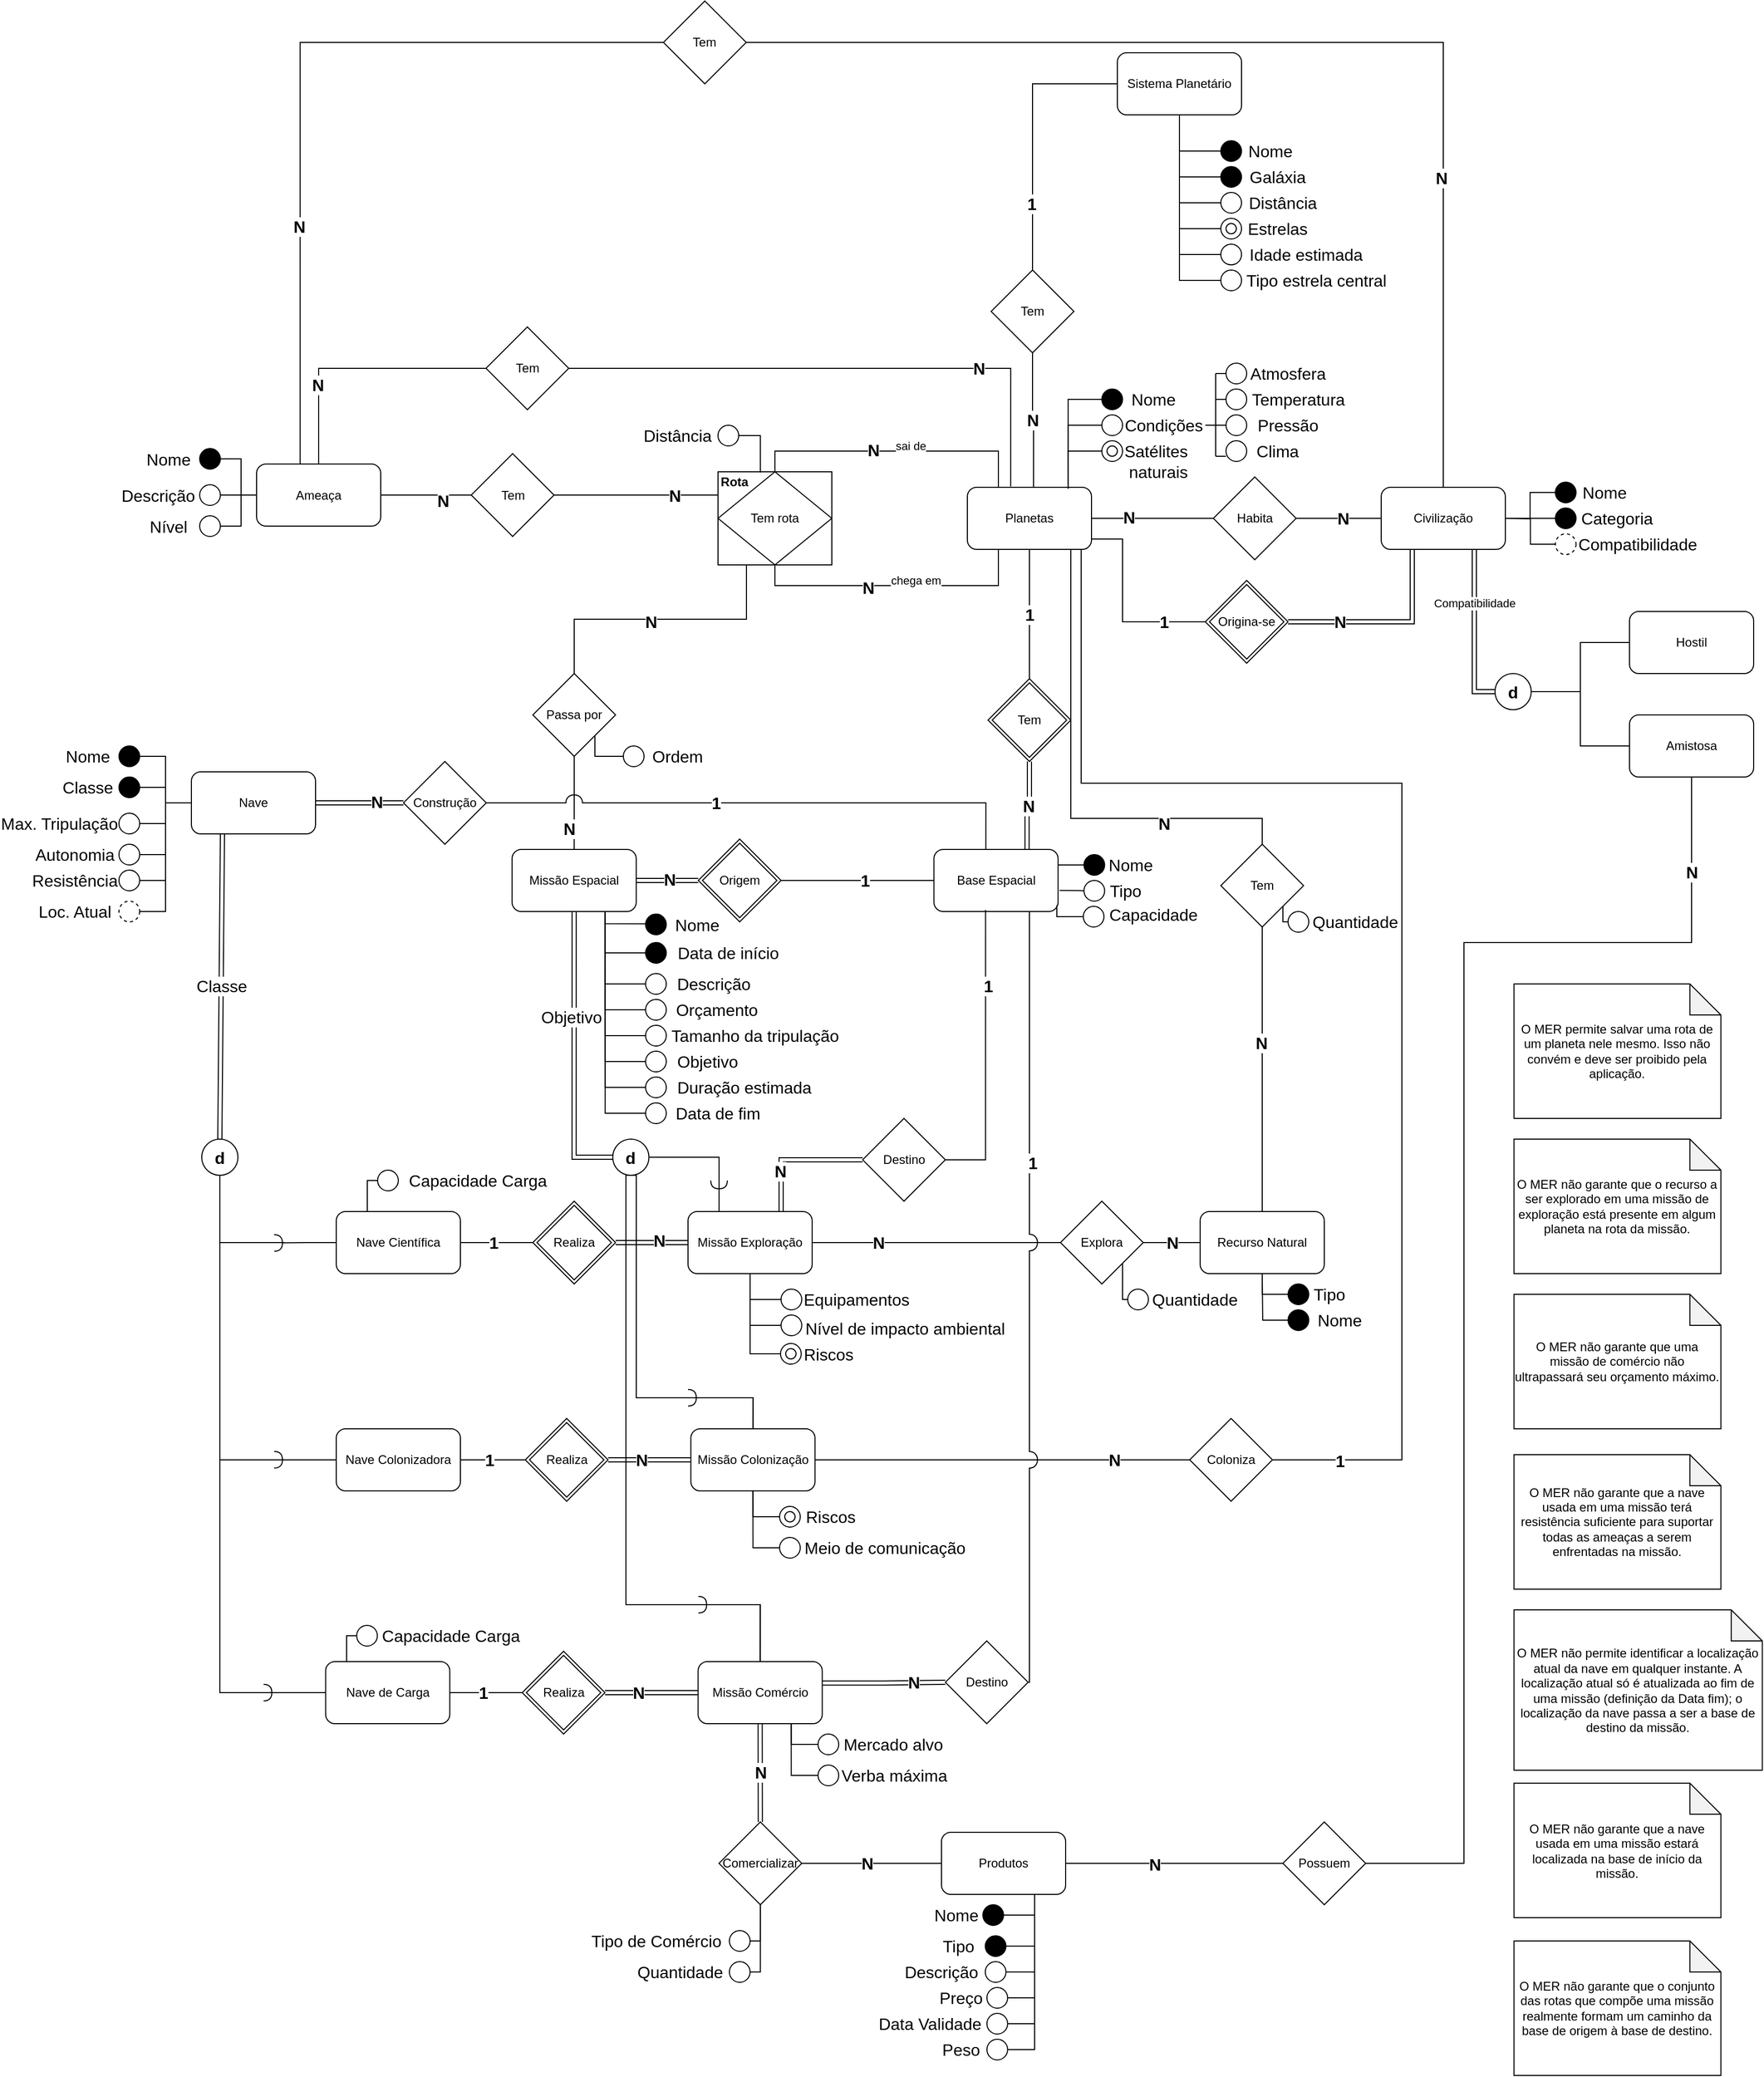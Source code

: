 <mxfile version="21.6.8" type="device">
  <diagram id="R2lEEEUBdFMjLlhIrx00" name="Page-1">
    <mxGraphModel dx="4612" dy="5525" grid="1" gridSize="10" guides="1" tooltips="1" connect="1" arrows="1" fold="1" page="1" pageScale="1" pageWidth="3300" pageHeight="4681" math="0" shadow="0" extFonts="Permanent Marker^https://fonts.googleapis.com/css?family=Permanent+Marker">
      <root>
        <mxCell id="0" />
        <mxCell id="1" parent="0" />
        <mxCell id="2xq8bCKXOT0d5EsSL52e-77" style="edgeStyle=orthogonalEdgeStyle;rounded=0;orthogonalLoop=1;jettySize=auto;html=1;exitX=1;exitY=0.5;exitDx=0;exitDy=0;entryX=0;entryY=0.5;entryDx=0;entryDy=0;endArrow=none;endFill=0;" parent="1" source="2xq8bCKXOT0d5EsSL52e-1" target="2xq8bCKXOT0d5EsSL52e-75" edge="1">
          <mxGeometry relative="1" as="geometry" />
        </mxCell>
        <mxCell id="2xq8bCKXOT0d5EsSL52e-79" value="N" style="edgeLabel;html=1;align=center;verticalAlign=middle;resizable=0;points=[];fontSize=16;fontStyle=1" parent="2xq8bCKXOT0d5EsSL52e-77" vertex="1" connectable="0">
          <mxGeometry x="-0.393" y="1" relative="1" as="geometry">
            <mxPoint x="33" y="6" as="offset" />
          </mxGeometry>
        </mxCell>
        <mxCell id="2xq8bCKXOT0d5EsSL52e-1" value="Ameaça" style="rounded=1;whiteSpace=wrap;html=1;" parent="1" vertex="1">
          <mxGeometry x="-287" y="17.5" width="120" height="60" as="geometry" />
        </mxCell>
        <mxCell id="2xq8bCKXOT0d5EsSL52e-15" style="edgeStyle=orthogonalEdgeStyle;rounded=0;orthogonalLoop=1;jettySize=auto;html=1;exitX=0;exitY=0.5;exitDx=0;exitDy=0;entryX=1;entryY=0.5;entryDx=0;entryDy=0;endArrow=none;endFill=0;" parent="1" source="2xq8bCKXOT0d5EsSL52e-2" target="-R08AXTmpkMaVdlQjnf7-66" edge="1">
          <mxGeometry relative="1" as="geometry">
            <mxPoint x="-400" y="425" as="targetPoint" />
          </mxGeometry>
        </mxCell>
        <mxCell id="2xq8bCKXOT0d5EsSL52e-16" style="edgeStyle=orthogonalEdgeStyle;rounded=0;orthogonalLoop=1;jettySize=auto;html=1;exitX=0;exitY=0.5;exitDx=0;exitDy=0;entryX=1;entryY=0.5;entryDx=0;entryDy=0;endArrow=none;endFill=0;" parent="1" source="2xq8bCKXOT0d5EsSL52e-2" target="-R08AXTmpkMaVdlQjnf7-75" edge="1">
          <mxGeometry relative="1" as="geometry">
            <mxPoint x="-400" y="485" as="targetPoint" />
          </mxGeometry>
        </mxCell>
        <mxCell id="2xq8bCKXOT0d5EsSL52e-17" style="edgeStyle=orthogonalEdgeStyle;rounded=0;orthogonalLoop=1;jettySize=auto;html=1;entryX=1;entryY=0.5;entryDx=0;entryDy=0;endArrow=none;endFill=0;exitX=0;exitY=0.5;exitDx=0;exitDy=0;" parent="1" source="2xq8bCKXOT0d5EsSL52e-2" target="-R08AXTmpkMaVdlQjnf7-71" edge="1">
          <mxGeometry relative="1" as="geometry">
            <mxPoint x="-290" y="550" as="sourcePoint" />
            <mxPoint x="-400" y="545" as="targetPoint" />
          </mxGeometry>
        </mxCell>
        <mxCell id="2xq8bCKXOT0d5EsSL52e-19" style="edgeStyle=orthogonalEdgeStyle;rounded=0;orthogonalLoop=1;jettySize=auto;html=1;entryX=1;entryY=0.5;entryDx=0;entryDy=0;endArrow=none;endFill=0;exitX=0;exitY=0.5;exitDx=0;exitDy=0;" parent="1" source="2xq8bCKXOT0d5EsSL52e-2" target="-R08AXTmpkMaVdlQjnf7-81" edge="1">
          <mxGeometry relative="1" as="geometry">
            <mxPoint x="-290" y="550" as="sourcePoint" />
            <mxPoint x="-400" y="665" as="targetPoint" />
          </mxGeometry>
        </mxCell>
        <mxCell id="2xq8bCKXOT0d5EsSL52e-20" style="edgeStyle=orthogonalEdgeStyle;rounded=0;orthogonalLoop=1;jettySize=auto;html=1;exitX=0;exitY=0.5;exitDx=0;exitDy=0;entryX=1;entryY=0.5;entryDx=0;entryDy=0;endArrow=none;endFill=0;" parent="1" source="2xq8bCKXOT0d5EsSL52e-2" target="-R08AXTmpkMaVdlQjnf7-83" edge="1">
          <mxGeometry relative="1" as="geometry" />
        </mxCell>
        <mxCell id="5aR08563lVX2HHhUGIuG-29" style="edgeStyle=orthogonalEdgeStyle;rounded=0;orthogonalLoop=1;jettySize=auto;html=1;exitX=1;exitY=0.5;exitDx=0;exitDy=0;entryX=0;entryY=0.5;entryDx=0;entryDy=0;endArrow=none;endFill=0;shape=link;" parent="1" source="2xq8bCKXOT0d5EsSL52e-2" target="5aR08563lVX2HHhUGIuG-28" edge="1">
          <mxGeometry relative="1" as="geometry" />
        </mxCell>
        <mxCell id="5aR08563lVX2HHhUGIuG-31" value="&lt;b style=&quot;font-size: 16px;&quot;&gt;&lt;font style=&quot;font-size: 16px;&quot;&gt;N&lt;/font&gt;&lt;/b&gt;" style="edgeLabel;html=1;align=center;verticalAlign=middle;resizable=0;points=[];fontSize=16;" parent="5aR08563lVX2HHhUGIuG-29" vertex="1" connectable="0">
          <mxGeometry x="0.393" y="1" relative="1" as="geometry">
            <mxPoint as="offset" />
          </mxGeometry>
        </mxCell>
        <mxCell id="5aR08563lVX2HHhUGIuG-95" style="rounded=0;orthogonalLoop=1;jettySize=auto;html=1;exitX=0.25;exitY=1;exitDx=0;exitDy=0;entryX=0.5;entryY=0;entryDx=0;entryDy=0;endArrow=none;endFill=0;shape=link;" parent="1" source="2xq8bCKXOT0d5EsSL52e-2" target="5aR08563lVX2HHhUGIuG-94" edge="1">
          <mxGeometry relative="1" as="geometry" />
        </mxCell>
        <mxCell id="R6d2KGiThh--YOIiiFkr-106" value="&lt;font style=&quot;font-size: 16px;&quot;&gt;Classe&lt;/font&gt;" style="edgeLabel;html=1;align=center;verticalAlign=middle;resizable=0;points=[];" parent="5aR08563lVX2HHhUGIuG-95" vertex="1" connectable="0">
          <mxGeometry x="-0.008" relative="1" as="geometry">
            <mxPoint as="offset" />
          </mxGeometry>
        </mxCell>
        <mxCell id="2xq8bCKXOT0d5EsSL52e-2" value="Nave" style="rounded=1;whiteSpace=wrap;html=1;" parent="1" vertex="1">
          <mxGeometry x="-350" y="315" width="120" height="60" as="geometry" />
        </mxCell>
        <mxCell id="-R08AXTmpkMaVdlQjnf7-43" value="&lt;b style=&quot;&quot;&gt;&lt;font style=&quot;font-size: 16px;&quot;&gt;N&lt;/font&gt;&lt;/b&gt;" style="edgeStyle=orthogonalEdgeStyle;rounded=0;orthogonalLoop=1;jettySize=auto;html=1;exitX=0.75;exitY=0;exitDx=0;exitDy=0;entryX=0.5;entryY=1;entryDx=0;entryDy=0;endArrow=none;endFill=0;shape=link;" parent="1" source="2xq8bCKXOT0d5EsSL52e-3" target="R6d2KGiThh--YOIiiFkr-82" edge="1">
          <mxGeometry relative="1" as="geometry">
            <mxPoint x="460" y="305.0" as="targetPoint" />
          </mxGeometry>
        </mxCell>
        <mxCell id="2xq8bCKXOT0d5EsSL52e-3" value="Base Espacial" style="rounded=1;whiteSpace=wrap;html=1;" parent="1" vertex="1">
          <mxGeometry x="367.7" y="390" width="120" height="60" as="geometry" />
        </mxCell>
        <mxCell id="2xq8bCKXOT0d5EsSL52e-107" style="edgeStyle=orthogonalEdgeStyle;rounded=0;orthogonalLoop=1;jettySize=auto;html=1;exitX=1;exitY=0.5;exitDx=0;exitDy=0;entryX=0;entryY=0.5;entryDx=0;entryDy=0;endArrow=none;endFill=0;shape=link;" parent="1" source="2xq8bCKXOT0d5EsSL52e-4" target="2xq8bCKXOT0d5EsSL52e-110" edge="1">
          <mxGeometry relative="1" as="geometry">
            <mxPoint x="139.94" y="460" as="targetPoint" />
          </mxGeometry>
        </mxCell>
        <mxCell id="2xq8bCKXOT0d5EsSL52e-108" value="N" style="edgeLabel;html=1;align=center;verticalAlign=middle;resizable=0;points=[];fontStyle=1;fontSize=16;" parent="2xq8bCKXOT0d5EsSL52e-107" vertex="1" connectable="0">
          <mxGeometry x="0.048" y="1" relative="1" as="geometry">
            <mxPoint as="offset" />
          </mxGeometry>
        </mxCell>
        <mxCell id="R6d2KGiThh--YOIiiFkr-90" style="edgeStyle=orthogonalEdgeStyle;rounded=0;orthogonalLoop=1;jettySize=auto;html=1;exitX=0.5;exitY=1;exitDx=0;exitDy=0;entryX=0;entryY=0.5;entryDx=0;entryDy=0;shape=link;" parent="1" source="2xq8bCKXOT0d5EsSL52e-4" target="5aR08563lVX2HHhUGIuG-99" edge="1">
          <mxGeometry relative="1" as="geometry" />
        </mxCell>
        <mxCell id="R6d2KGiThh--YOIiiFkr-105" value="&lt;font style=&quot;font-size: 16px;&quot;&gt;Objetivo&lt;/font&gt;" style="edgeLabel;html=1;align=center;verticalAlign=middle;resizable=0;points=[];" parent="R6d2KGiThh--YOIiiFkr-90" vertex="1" connectable="0">
          <mxGeometry x="-0.268" y="-3" relative="1" as="geometry">
            <mxPoint y="1" as="offset" />
          </mxGeometry>
        </mxCell>
        <mxCell id="R6d2KGiThh--YOIiiFkr-96" style="edgeStyle=orthogonalEdgeStyle;rounded=0;orthogonalLoop=1;jettySize=auto;html=1;exitX=0.75;exitY=1;exitDx=0;exitDy=0;entryX=0.131;entryY=0.467;entryDx=0;entryDy=0;entryPerimeter=0;endArrow=none;endFill=0;" parent="1" source="2xq8bCKXOT0d5EsSL52e-4" target="-R08AXTmpkMaVdlQjnf7-204" edge="1">
          <mxGeometry relative="1" as="geometry">
            <Array as="points">
              <mxPoint x="50" y="462" />
            </Array>
          </mxGeometry>
        </mxCell>
        <mxCell id="R6d2KGiThh--YOIiiFkr-97" style="edgeStyle=orthogonalEdgeStyle;rounded=0;orthogonalLoop=1;jettySize=auto;html=1;exitX=0.75;exitY=1;exitDx=0;exitDy=0;entryX=0;entryY=0.5;entryDx=0;entryDy=0;endArrow=none;endFill=0;" parent="1" source="2xq8bCKXOT0d5EsSL52e-4" target="-R08AXTmpkMaVdlQjnf7-185" edge="1">
          <mxGeometry relative="1" as="geometry" />
        </mxCell>
        <mxCell id="R6d2KGiThh--YOIiiFkr-98" style="edgeStyle=orthogonalEdgeStyle;rounded=0;orthogonalLoop=1;jettySize=auto;html=1;exitX=0.75;exitY=1;exitDx=0;exitDy=0;entryX=0;entryY=0.5;entryDx=0;entryDy=0;endArrow=none;endFill=0;" parent="1" source="2xq8bCKXOT0d5EsSL52e-4" target="-R08AXTmpkMaVdlQjnf7-216" edge="1">
          <mxGeometry relative="1" as="geometry" />
        </mxCell>
        <mxCell id="R6d2KGiThh--YOIiiFkr-99" style="edgeStyle=orthogonalEdgeStyle;rounded=0;orthogonalLoop=1;jettySize=auto;html=1;exitX=0.75;exitY=1;exitDx=0;exitDy=0;entryX=0;entryY=0.5;entryDx=0;entryDy=0;endArrow=none;endFill=0;" parent="1" source="2xq8bCKXOT0d5EsSL52e-4" target="-R08AXTmpkMaVdlQjnf7-187" edge="1">
          <mxGeometry relative="1" as="geometry" />
        </mxCell>
        <mxCell id="R6d2KGiThh--YOIiiFkr-100" style="edgeStyle=orthogonalEdgeStyle;rounded=0;orthogonalLoop=1;jettySize=auto;html=1;exitX=0.75;exitY=1;exitDx=0;exitDy=0;entryX=0;entryY=0.5;entryDx=0;entryDy=0;endArrow=none;endFill=0;" parent="1" source="2xq8bCKXOT0d5EsSL52e-4" target="-R08AXTmpkMaVdlQjnf7-191" edge="1">
          <mxGeometry relative="1" as="geometry" />
        </mxCell>
        <mxCell id="R6d2KGiThh--YOIiiFkr-101" style="edgeStyle=orthogonalEdgeStyle;rounded=0;orthogonalLoop=1;jettySize=auto;html=1;exitX=0.75;exitY=1;exitDx=0;exitDy=0;entryX=0;entryY=0.5;entryDx=0;entryDy=0;endArrow=none;endFill=0;" parent="1" source="2xq8bCKXOT0d5EsSL52e-4" target="-R08AXTmpkMaVdlQjnf7-210" edge="1">
          <mxGeometry relative="1" as="geometry" />
        </mxCell>
        <mxCell id="R6d2KGiThh--YOIiiFkr-102" style="edgeStyle=orthogonalEdgeStyle;rounded=0;orthogonalLoop=1;jettySize=auto;html=1;exitX=0.75;exitY=1;exitDx=0;exitDy=0;entryX=0;entryY=0.5;entryDx=0;entryDy=0;endArrow=none;endFill=0;" parent="1" source="2xq8bCKXOT0d5EsSL52e-4" target="R6d2KGiThh--YOIiiFkr-86" edge="1">
          <mxGeometry relative="1" as="geometry" />
        </mxCell>
        <mxCell id="R6d2KGiThh--YOIiiFkr-104" style="edgeStyle=orthogonalEdgeStyle;rounded=0;orthogonalLoop=1;jettySize=auto;html=1;exitX=0.75;exitY=1;exitDx=0;exitDy=0;entryX=0;entryY=0.5;entryDx=0;entryDy=0;endArrow=none;endFill=0;" parent="1" source="2xq8bCKXOT0d5EsSL52e-4" target="R6d2KGiThh--YOIiiFkr-91" edge="1">
          <mxGeometry relative="1" as="geometry">
            <mxPoint x="60" y="640" as="targetPoint" />
          </mxGeometry>
        </mxCell>
        <mxCell id="2xq8bCKXOT0d5EsSL52e-4" value="Missão Espacial" style="rounded=1;whiteSpace=wrap;html=1;" parent="1" vertex="1">
          <mxGeometry x="-40.06" y="390" width="120" height="60" as="geometry" />
        </mxCell>
        <mxCell id="2xq8bCKXOT0d5EsSL52e-67" style="edgeStyle=orthogonalEdgeStyle;rounded=0;orthogonalLoop=1;jettySize=auto;html=1;entryX=0;entryY=0.5;entryDx=0;entryDy=0;endArrow=none;endFill=0;" parent="1" target="-R08AXTmpkMaVdlQjnf7-92" edge="1">
          <mxGeometry relative="1" as="geometry">
            <mxPoint x="887.79" y="145" as="targetPoint" />
            <mxPoint x="918.35" y="70" as="sourcePoint" />
          </mxGeometry>
        </mxCell>
        <mxCell id="2xq8bCKXOT0d5EsSL52e-68" style="edgeStyle=orthogonalEdgeStyle;rounded=0;orthogonalLoop=1;jettySize=auto;html=1;exitX=1;exitY=0.5;exitDx=0;exitDy=0;entryX=0;entryY=0.5;entryDx=0;entryDy=0;endArrow=none;endFill=0;" parent="1" source="2xq8bCKXOT0d5EsSL52e-5" target="-R08AXTmpkMaVdlQjnf7-95" edge="1">
          <mxGeometry relative="1" as="geometry">
            <mxPoint x="887.79" y="205" as="targetPoint" />
          </mxGeometry>
        </mxCell>
        <mxCell id="2xq8bCKXOT0d5EsSL52e-69" style="edgeStyle=orthogonalEdgeStyle;rounded=0;orthogonalLoop=1;jettySize=auto;html=1;exitX=1;exitY=0.5;exitDx=0;exitDy=0;entryX=0;entryY=0.5;entryDx=0;entryDy=0;endArrow=none;endFill=0;" parent="1" source="2xq8bCKXOT0d5EsSL52e-5" target="-R08AXTmpkMaVdlQjnf7-97" edge="1">
          <mxGeometry relative="1" as="geometry">
            <mxPoint x="887.79" y="265" as="targetPoint" />
          </mxGeometry>
        </mxCell>
        <mxCell id="i-cC_7wZCFzoqn-crq7_-28" style="edgeStyle=orthogonalEdgeStyle;rounded=0;orthogonalLoop=1;jettySize=auto;html=1;exitX=0.75;exitY=1;exitDx=0;exitDy=0;entryX=0;entryY=0.5;entryDx=0;entryDy=0;endArrow=none;endFill=0;shape=link;" edge="1" parent="1" source="2xq8bCKXOT0d5EsSL52e-5" target="i-cC_7wZCFzoqn-crq7_-25">
          <mxGeometry relative="1" as="geometry" />
        </mxCell>
        <mxCell id="i-cC_7wZCFzoqn-crq7_-34" value="Compatibilidade" style="edgeLabel;html=1;align=center;verticalAlign=middle;resizable=0;points=[];" vertex="1" connectable="0" parent="i-cC_7wZCFzoqn-crq7_-28">
          <mxGeometry x="-0.341" y="-6" relative="1" as="geometry">
            <mxPoint x="6" as="offset" />
          </mxGeometry>
        </mxCell>
        <mxCell id="2xq8bCKXOT0d5EsSL52e-5" value="Civilização" style="rounded=1;whiteSpace=wrap;html=1;" parent="1" vertex="1">
          <mxGeometry x="800" y="40" width="120" height="60" as="geometry" />
        </mxCell>
        <mxCell id="2xq8bCKXOT0d5EsSL52e-55" style="edgeStyle=orthogonalEdgeStyle;rounded=0;orthogonalLoop=1;jettySize=auto;html=1;exitX=0.5;exitY=1;exitDx=0;exitDy=0;endArrow=none;endFill=0;entryX=0;entryY=0.5;entryDx=0;entryDy=0;" parent="1" source="2xq8bCKXOT0d5EsSL52e-6" target="-R08AXTmpkMaVdlQjnf7-131" edge="1">
          <mxGeometry relative="1" as="geometry">
            <mxPoint x="605" y="-290" as="targetPoint" />
          </mxGeometry>
        </mxCell>
        <mxCell id="2xq8bCKXOT0d5EsSL52e-56" style="edgeStyle=orthogonalEdgeStyle;rounded=0;orthogonalLoop=1;jettySize=auto;html=1;exitX=0.5;exitY=1;exitDx=0;exitDy=0;entryX=0;entryY=0.5;entryDx=0;entryDy=0;endArrow=none;endFill=0;" parent="1" source="2xq8bCKXOT0d5EsSL52e-6" target="-R08AXTmpkMaVdlQjnf7-133" edge="1">
          <mxGeometry relative="1" as="geometry">
            <mxPoint x="625" y="-225" as="targetPoint" />
          </mxGeometry>
        </mxCell>
        <mxCell id="2xq8bCKXOT0d5EsSL52e-57" style="edgeStyle=orthogonalEdgeStyle;rounded=0;orthogonalLoop=1;jettySize=auto;html=1;exitX=0.5;exitY=1;exitDx=0;exitDy=0;entryX=0;entryY=0.5;entryDx=0;entryDy=0;endArrow=none;endFill=0;" parent="1" source="2xq8bCKXOT0d5EsSL52e-6" target="-R08AXTmpkMaVdlQjnf7-135" edge="1">
          <mxGeometry relative="1" as="geometry">
            <mxPoint x="625" y="-165" as="targetPoint" />
          </mxGeometry>
        </mxCell>
        <mxCell id="2xq8bCKXOT0d5EsSL52e-58" style="edgeStyle=orthogonalEdgeStyle;rounded=0;orthogonalLoop=1;jettySize=auto;html=1;exitX=0.5;exitY=1;exitDx=0;exitDy=0;entryX=0;entryY=0.5;entryDx=0;entryDy=0;endArrow=none;endFill=0;" parent="1" source="2xq8bCKXOT0d5EsSL52e-6" target="-R08AXTmpkMaVdlQjnf7-137" edge="1">
          <mxGeometry relative="1" as="geometry">
            <mxPoint x="625" y="-105" as="targetPoint" />
          </mxGeometry>
        </mxCell>
        <mxCell id="i-cC_7wZCFzoqn-crq7_-15" style="edgeStyle=orthogonalEdgeStyle;rounded=0;orthogonalLoop=1;jettySize=auto;html=1;exitX=0.5;exitY=1;exitDx=0;exitDy=0;entryX=0;entryY=0.5;entryDx=0;entryDy=0;endArrow=none;endFill=0;" edge="1" parent="1" source="2xq8bCKXOT0d5EsSL52e-6" target="i-cC_7wZCFzoqn-crq7_-13">
          <mxGeometry relative="1" as="geometry" />
        </mxCell>
        <mxCell id="i-cC_7wZCFzoqn-crq7_-18" style="edgeStyle=orthogonalEdgeStyle;rounded=0;orthogonalLoop=1;jettySize=auto;html=1;exitX=0.5;exitY=1;exitDx=0;exitDy=0;entryX=0;entryY=0.5;entryDx=0;entryDy=0;endArrow=none;endFill=0;" edge="1" parent="1" source="2xq8bCKXOT0d5EsSL52e-6" target="i-cC_7wZCFzoqn-crq7_-16">
          <mxGeometry relative="1" as="geometry" />
        </mxCell>
        <mxCell id="2xq8bCKXOT0d5EsSL52e-6" value="Sistema Planetário" style="rounded=1;whiteSpace=wrap;html=1;" parent="1" vertex="1">
          <mxGeometry x="545" y="-380" width="120" height="60" as="geometry" />
        </mxCell>
        <mxCell id="5aR08563lVX2HHhUGIuG-104" style="edgeStyle=orthogonalEdgeStyle;rounded=0;orthogonalLoop=1;jettySize=auto;html=1;endArrow=none;endFill=0;" parent="1" source="2xq8bCKXOT0d5EsSL52e-7" target="5aR08563lVX2HHhUGIuG-105" edge="1">
          <mxGeometry relative="1" as="geometry">
            <mxPoint x="610" y="440" as="targetPoint" />
            <mxPoint x="440" y="120" as="sourcePoint" />
            <Array as="points">
              <mxPoint x="500" y="360" />
              <mxPoint x="685" y="360" />
            </Array>
          </mxGeometry>
        </mxCell>
        <mxCell id="5aR08563lVX2HHhUGIuG-107" value="N" style="edgeLabel;html=1;align=center;verticalAlign=middle;resizable=0;points=[];fontStyle=1;fontSize=16;" parent="5aR08563lVX2HHhUGIuG-104" connectable="0" vertex="1">
          <mxGeometry x="0.405" y="-2" relative="1" as="geometry">
            <mxPoint x="20" y="3" as="offset" />
          </mxGeometry>
        </mxCell>
        <mxCell id="R6d2KGiThh--YOIiiFkr-83" value="&lt;b&gt;&lt;font style=&quot;font-size: 16px;&quot;&gt;1&lt;/font&gt;&lt;/b&gt;" style="edgeStyle=orthogonalEdgeStyle;rounded=0;orthogonalLoop=1;jettySize=auto;html=1;exitX=0.5;exitY=1;exitDx=0;exitDy=0;entryX=0.5;entryY=0;entryDx=0;entryDy=0;endArrow=none;endFill=0;" parent="1" source="2xq8bCKXOT0d5EsSL52e-7" target="R6d2KGiThh--YOIiiFkr-82" edge="1">
          <mxGeometry relative="1" as="geometry" />
        </mxCell>
        <mxCell id="2xq8bCKXOT0d5EsSL52e-7" value="Planetas" style="rounded=1;whiteSpace=wrap;html=1;" parent="1" vertex="1">
          <mxGeometry x="400" y="40" width="120" height="60" as="geometry" />
        </mxCell>
        <mxCell id="2xq8bCKXOT0d5EsSL52e-71" style="edgeStyle=orthogonalEdgeStyle;rounded=0;orthogonalLoop=1;jettySize=auto;html=1;exitX=0.5;exitY=1;exitDx=0;exitDy=0;entryX=0.25;entryY=1;entryDx=0;entryDy=0;endArrow=none;endFill=0;" parent="1" source="2xq8bCKXOT0d5EsSL52e-74" target="2xq8bCKXOT0d5EsSL52e-7" edge="1">
          <mxGeometry relative="1" as="geometry">
            <mxPoint x="220" y="110" as="sourcePoint" />
          </mxGeometry>
        </mxCell>
        <mxCell id="R6d2KGiThh--YOIiiFkr-57" value="&lt;b&gt;&lt;font style=&quot;font-size: 16px;&quot;&gt;N&lt;/font&gt;&lt;/b&gt;" style="edgeLabel;html=1;align=center;verticalAlign=middle;resizable=0;points=[];" parent="2xq8bCKXOT0d5EsSL52e-71" vertex="1" connectable="0">
          <mxGeometry x="-0.183" y="-2" relative="1" as="geometry">
            <mxPoint x="-1" as="offset" />
          </mxGeometry>
        </mxCell>
        <mxCell id="R6d2KGiThh--YOIiiFkr-59" value="chega em" style="edgeLabel;html=1;align=center;verticalAlign=middle;resizable=0;points=[];" parent="2xq8bCKXOT0d5EsSL52e-71" vertex="1" connectable="0">
          <mxGeometry x="0.2" y="2" relative="1" as="geometry">
            <mxPoint x="-7" y="-3" as="offset" />
          </mxGeometry>
        </mxCell>
        <mxCell id="2xq8bCKXOT0d5EsSL52e-72" style="edgeStyle=orthogonalEdgeStyle;rounded=0;orthogonalLoop=1;jettySize=auto;html=1;exitX=0.5;exitY=0;exitDx=0;exitDy=0;entryX=0.25;entryY=0;entryDx=0;entryDy=0;endArrow=none;endFill=0;" parent="1" source="2xq8bCKXOT0d5EsSL52e-74" target="2xq8bCKXOT0d5EsSL52e-7" edge="1">
          <mxGeometry relative="1" as="geometry">
            <mxPoint x="220" y="30" as="sourcePoint" />
          </mxGeometry>
        </mxCell>
        <mxCell id="R6d2KGiThh--YOIiiFkr-58" value="&lt;b style=&quot;border-color: var(--border-color);&quot;&gt;&lt;font style=&quot;border-color: var(--border-color); font-size: 16px;&quot;&gt;N&lt;/font&gt;&lt;/b&gt;" style="edgeLabel;html=1;align=center;verticalAlign=middle;resizable=0;points=[];" parent="2xq8bCKXOT0d5EsSL52e-72" vertex="1" connectable="0">
          <mxGeometry x="-0.156" y="1" relative="1" as="geometry">
            <mxPoint as="offset" />
          </mxGeometry>
        </mxCell>
        <mxCell id="R6d2KGiThh--YOIiiFkr-60" value="sai de" style="edgeLabel;html=1;align=center;verticalAlign=middle;resizable=0;points=[];" parent="2xq8bCKXOT0d5EsSL52e-72" vertex="1" connectable="0">
          <mxGeometry x="0.116" y="-1" relative="1" as="geometry">
            <mxPoint y="-6" as="offset" />
          </mxGeometry>
        </mxCell>
        <mxCell id="2xq8bCKXOT0d5EsSL52e-114" style="edgeStyle=orthogonalEdgeStyle;rounded=0;orthogonalLoop=1;jettySize=auto;html=1;exitX=0.25;exitY=1;exitDx=0;exitDy=0;entryX=0.5;entryY=0;entryDx=0;entryDy=0;endArrow=none;endFill=0;" parent="1" source="2xq8bCKXOT0d5EsSL52e-74" target="2xq8bCKXOT0d5EsSL52e-113" edge="1">
          <mxGeometry relative="1" as="geometry" />
        </mxCell>
        <mxCell id="2xq8bCKXOT0d5EsSL52e-116" value="N" style="edgeLabel;html=1;align=center;verticalAlign=middle;resizable=0;points=[];fontStyle=1;fontSize=16;" parent="2xq8bCKXOT0d5EsSL52e-114" vertex="1" connectable="0">
          <mxGeometry x="-0.085" y="3" relative="1" as="geometry">
            <mxPoint x="-21" y="-1" as="offset" />
          </mxGeometry>
        </mxCell>
        <mxCell id="2xq8bCKXOT0d5EsSL52e-74" value="Tem rota" style="shape=associativeEntity;whiteSpace=wrap;html=1;align=center;" parent="1" vertex="1">
          <mxGeometry x="159" y="25" width="110" height="90" as="geometry" />
        </mxCell>
        <mxCell id="2xq8bCKXOT0d5EsSL52e-78" style="edgeStyle=orthogonalEdgeStyle;rounded=0;orthogonalLoop=1;jettySize=auto;html=1;exitX=1;exitY=0.5;exitDx=0;exitDy=0;entryX=0;entryY=0.25;entryDx=0;entryDy=0;endArrow=none;endFill=0;" parent="1" source="2xq8bCKXOT0d5EsSL52e-75" target="2xq8bCKXOT0d5EsSL52e-74" edge="1">
          <mxGeometry relative="1" as="geometry" />
        </mxCell>
        <mxCell id="2xq8bCKXOT0d5EsSL52e-80" value="N" style="edgeLabel;html=1;align=center;verticalAlign=middle;resizable=0;points=[];fontSize=16;fontStyle=1" parent="2xq8bCKXOT0d5EsSL52e-78" vertex="1" connectable="0">
          <mxGeometry x="0.461" y="-2" relative="1" as="geometry">
            <mxPoint y="-2" as="offset" />
          </mxGeometry>
        </mxCell>
        <mxCell id="2xq8bCKXOT0d5EsSL52e-75" value="Tem" style="rhombus;whiteSpace=wrap;html=1;" parent="1" vertex="1">
          <mxGeometry x="-79.5" y="7.5" width="80" height="80" as="geometry" />
        </mxCell>
        <mxCell id="2xq8bCKXOT0d5EsSL52e-76" value="&lt;b&gt;Rota&lt;/b&gt;" style="text;html=1;strokeColor=none;fillColor=none;align=center;verticalAlign=middle;whiteSpace=wrap;rounded=0;" parent="1" vertex="1">
          <mxGeometry x="145" y="20" width="60" height="30" as="geometry" />
        </mxCell>
        <mxCell id="2xq8bCKXOT0d5EsSL52e-81" style="rounded=0;orthogonalLoop=1;jettySize=auto;html=1;exitX=1;exitY=0.5;exitDx=0;exitDy=0;entryX=0;entryY=0.5;entryDx=0;entryDy=0;endArrow=none;endFill=0;" parent="1" source="2xq8bCKXOT0d5EsSL52e-7" target="2xq8bCKXOT0d5EsSL52e-85" edge="1">
          <mxGeometry relative="1" as="geometry">
            <mxPoint x="550" y="-15" as="sourcePoint" />
          </mxGeometry>
        </mxCell>
        <mxCell id="2xq8bCKXOT0d5EsSL52e-82" value="N" style="edgeLabel;html=1;align=center;verticalAlign=middle;resizable=0;points=[];fontSize=16;fontStyle=1" parent="2xq8bCKXOT0d5EsSL52e-81" vertex="1" connectable="0">
          <mxGeometry x="-0.393" y="1" relative="1" as="geometry">
            <mxPoint as="offset" />
          </mxGeometry>
        </mxCell>
        <mxCell id="2xq8bCKXOT0d5EsSL52e-83" style="rounded=0;orthogonalLoop=1;jettySize=auto;html=1;exitX=1;exitY=0.5;exitDx=0;exitDy=0;entryX=0;entryY=0.5;entryDx=0;entryDy=0;endArrow=none;endFill=0;edgeStyle=orthogonalEdgeStyle;" parent="1" source="2xq8bCKXOT0d5EsSL52e-85" target="2xq8bCKXOT0d5EsSL52e-5" edge="1">
          <mxGeometry relative="1" as="geometry">
            <mxPoint x="935" y="-15" as="targetPoint" />
          </mxGeometry>
        </mxCell>
        <mxCell id="2xq8bCKXOT0d5EsSL52e-84" value="N" style="edgeLabel;html=1;align=center;verticalAlign=middle;resizable=0;points=[];fontSize=16;fontStyle=1" parent="2xq8bCKXOT0d5EsSL52e-83" vertex="1" connectable="0">
          <mxGeometry x="0.461" y="-2" relative="1" as="geometry">
            <mxPoint x="-15" y="-2" as="offset" />
          </mxGeometry>
        </mxCell>
        <mxCell id="2xq8bCKXOT0d5EsSL52e-85" value="Habita" style="rhombus;whiteSpace=wrap;html=1;rotation=0;" parent="1" vertex="1">
          <mxGeometry x="637.79" y="30" width="80" height="80" as="geometry" />
        </mxCell>
        <mxCell id="2xq8bCKXOT0d5EsSL52e-86" style="edgeStyle=orthogonalEdgeStyle;rounded=0;orthogonalLoop=1;jettySize=auto;html=1;entryX=0.5;entryY=1;entryDx=0;entryDy=0;endArrow=none;endFill=0;exitX=0.533;exitY=0.001;exitDx=0;exitDy=0;exitPerimeter=0;" parent="1" source="2xq8bCKXOT0d5EsSL52e-7" target="2xq8bCKXOT0d5EsSL52e-90" edge="1">
          <mxGeometry relative="1" as="geometry">
            <mxPoint x="463" y="30" as="sourcePoint" />
          </mxGeometry>
        </mxCell>
        <mxCell id="2xq8bCKXOT0d5EsSL52e-87" value="N" style="edgeLabel;html=1;align=center;verticalAlign=middle;resizable=0;points=[];fontSize=16;fontStyle=1" parent="2xq8bCKXOT0d5EsSL52e-86" vertex="1" connectable="0">
          <mxGeometry x="-0.393" y="1" relative="1" as="geometry">
            <mxPoint y="-25" as="offset" />
          </mxGeometry>
        </mxCell>
        <mxCell id="R6d2KGiThh--YOIiiFkr-65" style="edgeStyle=orthogonalEdgeStyle;rounded=0;orthogonalLoop=1;jettySize=auto;html=1;exitX=0.5;exitY=0;exitDx=0;exitDy=0;entryX=0;entryY=0.5;entryDx=0;entryDy=0;endArrow=none;endFill=0;" parent="1" source="2xq8bCKXOT0d5EsSL52e-90" target="2xq8bCKXOT0d5EsSL52e-6" edge="1">
          <mxGeometry relative="1" as="geometry" />
        </mxCell>
        <mxCell id="R6d2KGiThh--YOIiiFkr-68" value="&lt;b&gt;&lt;font style=&quot;font-size: 16px;&quot;&gt;1&lt;/font&gt;&lt;/b&gt;" style="edgeLabel;html=1;align=center;verticalAlign=middle;resizable=0;points=[];" parent="R6d2KGiThh--YOIiiFkr-65" vertex="1" connectable="0">
          <mxGeometry x="-0.512" y="1" relative="1" as="geometry">
            <mxPoint as="offset" />
          </mxGeometry>
        </mxCell>
        <mxCell id="2xq8bCKXOT0d5EsSL52e-90" value="Tem" style="rhombus;whiteSpace=wrap;html=1;" parent="1" vertex="1">
          <mxGeometry x="423" y="-170" width="80" height="80" as="geometry" />
        </mxCell>
        <mxCell id="2xq8bCKXOT0d5EsSL52e-102" style="edgeStyle=orthogonalEdgeStyle;rounded=0;orthogonalLoop=1;jettySize=auto;html=1;exitX=0;exitY=0.5;exitDx=0;exitDy=0;entryX=1;entryY=0.5;entryDx=0;entryDy=0;endArrow=none;endFill=0;fontSize=16;" parent="1" source="2xq8bCKXOT0d5EsSL52e-3" target="2xq8bCKXOT0d5EsSL52e-110" edge="1">
          <mxGeometry relative="1" as="geometry">
            <mxPoint x="279.94" y="420" as="sourcePoint" />
            <mxPoint x="219.94" y="460" as="targetPoint" />
          </mxGeometry>
        </mxCell>
        <mxCell id="2xq8bCKXOT0d5EsSL52e-103" value="1" style="edgeLabel;html=1;align=center;verticalAlign=middle;resizable=0;points=[];fontStyle=1;fontSize=16;" parent="2xq8bCKXOT0d5EsSL52e-102" vertex="1" connectable="0">
          <mxGeometry x="-0.101" y="-4" relative="1" as="geometry">
            <mxPoint y="4" as="offset" />
          </mxGeometry>
        </mxCell>
        <mxCell id="2xq8bCKXOT0d5EsSL52e-110" value="Origem" style="shape=rhombus;double=1;perimeter=rhombusPerimeter;whiteSpace=wrap;html=1;align=center;" parent="1" vertex="1">
          <mxGeometry x="139.94" y="380" width="80" height="80" as="geometry" />
        </mxCell>
        <mxCell id="2xq8bCKXOT0d5EsSL52e-115" style="edgeStyle=orthogonalEdgeStyle;rounded=0;orthogonalLoop=1;jettySize=auto;html=1;exitX=0.5;exitY=1;exitDx=0;exitDy=0;entryX=0.5;entryY=0;entryDx=0;entryDy=0;endArrow=none;endFill=0;" parent="1" source="2xq8bCKXOT0d5EsSL52e-113" target="2xq8bCKXOT0d5EsSL52e-4" edge="1">
          <mxGeometry relative="1" as="geometry" />
        </mxCell>
        <mxCell id="2xq8bCKXOT0d5EsSL52e-117" value="N" style="edgeLabel;html=1;align=center;verticalAlign=middle;resizable=0;points=[];fontStyle=1;fontSize=16;" parent="2xq8bCKXOT0d5EsSL52e-115" vertex="1" connectable="0">
          <mxGeometry x="-0.014" y="-5" relative="1" as="geometry">
            <mxPoint y="25" as="offset" />
          </mxGeometry>
        </mxCell>
        <mxCell id="R6d2KGiThh--YOIiiFkr-126" style="edgeStyle=orthogonalEdgeStyle;rounded=0;orthogonalLoop=1;jettySize=auto;html=1;exitX=1;exitY=1;exitDx=0;exitDy=0;entryX=0;entryY=0.5;entryDx=0;entryDy=0;endArrow=none;endFill=0;" parent="1" source="2xq8bCKXOT0d5EsSL52e-113" target="R6d2KGiThh--YOIiiFkr-122" edge="1">
          <mxGeometry relative="1" as="geometry">
            <Array as="points">
              <mxPoint x="40" y="300" />
            </Array>
          </mxGeometry>
        </mxCell>
        <mxCell id="2xq8bCKXOT0d5EsSL52e-113" value="Passa por" style="rhombus;whiteSpace=wrap;html=1;" parent="1" vertex="1">
          <mxGeometry x="-20" y="220" width="80" height="80" as="geometry" />
        </mxCell>
        <mxCell id="R6d2KGiThh--YOIiiFkr-50" style="edgeStyle=orthogonalEdgeStyle;rounded=0;orthogonalLoop=1;jettySize=auto;html=1;exitX=0.5;exitY=0;exitDx=0;exitDy=0;endArrow=halfCircle;endFill=0;" parent="1" source="5aR08563lVX2HHhUGIuG-1" edge="1">
          <mxGeometry relative="1" as="geometry">
            <mxPoint x="130.0" y="920.0" as="targetPoint" />
            <Array as="points">
              <mxPoint x="193" y="920" />
            </Array>
          </mxGeometry>
        </mxCell>
        <mxCell id="R6d2KGiThh--YOIiiFkr-53" style="edgeStyle=orthogonalEdgeStyle;rounded=0;orthogonalLoop=1;jettySize=auto;html=1;exitX=0.5;exitY=1;exitDx=0;exitDy=0;entryX=0;entryY=0.5;entryDx=0;entryDy=0;endArrow=none;endFill=0;" parent="1" source="5aR08563lVX2HHhUGIuG-1" target="-R08AXTmpkMaVdlQjnf7-223" edge="1">
          <mxGeometry relative="1" as="geometry">
            <Array as="points">
              <mxPoint x="193" y="1035" />
            </Array>
          </mxGeometry>
        </mxCell>
        <mxCell id="R6d2KGiThh--YOIiiFkr-54" style="edgeStyle=orthogonalEdgeStyle;rounded=0;orthogonalLoop=1;jettySize=auto;html=1;exitX=0.5;exitY=1;exitDx=0;exitDy=0;entryX=0;entryY=0.5;entryDx=0;entryDy=0;endArrow=none;endFill=0;" parent="1" source="5aR08563lVX2HHhUGIuG-1" target="-R08AXTmpkMaVdlQjnf7-270" edge="1">
          <mxGeometry relative="1" as="geometry" />
        </mxCell>
        <mxCell id="5aR08563lVX2HHhUGIuG-1" value="Missão Colonização" style="rounded=1;whiteSpace=wrap;html=1;" parent="1" vertex="1">
          <mxGeometry x="132.75" y="950" width="120" height="60" as="geometry" />
        </mxCell>
        <mxCell id="R6d2KGiThh--YOIiiFkr-55" style="edgeStyle=orthogonalEdgeStyle;rounded=0;orthogonalLoop=1;jettySize=auto;html=1;exitX=0.5;exitY=0;exitDx=0;exitDy=0;endArrow=halfCircle;endFill=0;" parent="1" source="5aR08563lVX2HHhUGIuG-2" edge="1">
          <mxGeometry relative="1" as="geometry">
            <mxPoint x="140" y="1120" as="targetPoint" />
            <Array as="points">
              <mxPoint x="200" y="1120" />
            </Array>
          </mxGeometry>
        </mxCell>
        <mxCell id="R6d2KGiThh--YOIiiFkr-110" style="edgeStyle=orthogonalEdgeStyle;rounded=0;orthogonalLoop=1;jettySize=auto;html=1;exitX=0.75;exitY=1;exitDx=0;exitDy=0;entryX=0;entryY=0.5;entryDx=0;entryDy=0;endArrow=none;endFill=0;" parent="1" source="5aR08563lVX2HHhUGIuG-2" target="-R08AXTmpkMaVdlQjnf7-241" edge="1">
          <mxGeometry relative="1" as="geometry">
            <Array as="points">
              <mxPoint x="230" y="1255" />
            </Array>
          </mxGeometry>
        </mxCell>
        <mxCell id="R6d2KGiThh--YOIiiFkr-111" style="edgeStyle=orthogonalEdgeStyle;rounded=0;orthogonalLoop=1;jettySize=auto;html=1;exitX=0.75;exitY=1;exitDx=0;exitDy=0;entryX=0;entryY=0.5;entryDx=0;entryDy=0;endArrow=none;endFill=0;" parent="1" source="5aR08563lVX2HHhUGIuG-2" target="-R08AXTmpkMaVdlQjnf7-257" edge="1">
          <mxGeometry relative="1" as="geometry" />
        </mxCell>
        <mxCell id="i-cC_7wZCFzoqn-crq7_-31" style="edgeStyle=orthogonalEdgeStyle;rounded=0;orthogonalLoop=1;jettySize=auto;html=1;exitX=0.5;exitY=1;exitDx=0;exitDy=0;endArrow=none;endFill=0;shape=link;" edge="1" parent="1" source="5aR08563lVX2HHhUGIuG-2" target="5aR08563lVX2HHhUGIuG-82">
          <mxGeometry relative="1" as="geometry" />
        </mxCell>
        <mxCell id="i-cC_7wZCFzoqn-crq7_-32" value="&lt;b&gt;&lt;font style=&quot;font-size: 16px;&quot;&gt;N&lt;/font&gt;&lt;/b&gt;" style="edgeLabel;html=1;align=center;verticalAlign=middle;resizable=0;points=[];" vertex="1" connectable="0" parent="i-cC_7wZCFzoqn-crq7_-31">
          <mxGeometry x="-0.018" relative="1" as="geometry">
            <mxPoint as="offset" />
          </mxGeometry>
        </mxCell>
        <mxCell id="5aR08563lVX2HHhUGIuG-2" value="Missão Comércio" style="rounded=1;whiteSpace=wrap;html=1;" parent="1" vertex="1">
          <mxGeometry x="139.75" y="1175" width="120" height="60" as="geometry" />
        </mxCell>
        <mxCell id="R6d2KGiThh--YOIiiFkr-46" style="edgeStyle=orthogonalEdgeStyle;rounded=0;orthogonalLoop=1;jettySize=auto;html=1;exitX=0.25;exitY=0;exitDx=0;exitDy=0;endArrow=halfCircle;endFill=0;" parent="1" source="5aR08563lVX2HHhUGIuG-3" edge="1">
          <mxGeometry relative="1" as="geometry">
            <mxPoint x="160" y="710" as="targetPoint" />
          </mxGeometry>
        </mxCell>
        <mxCell id="R6d2KGiThh--YOIiiFkr-107" style="edgeStyle=orthogonalEdgeStyle;rounded=0;orthogonalLoop=1;jettySize=auto;html=1;exitX=0.5;exitY=1;exitDx=0;exitDy=0;entryX=0;entryY=0.5;entryDx=0;entryDy=0;endArrow=none;endFill=0;" parent="1" source="5aR08563lVX2HHhUGIuG-3" target="-R08AXTmpkMaVdlQjnf7-207" edge="1">
          <mxGeometry relative="1" as="geometry">
            <Array as="points">
              <mxPoint x="190" y="825" />
            </Array>
          </mxGeometry>
        </mxCell>
        <mxCell id="R6d2KGiThh--YOIiiFkr-108" style="edgeStyle=orthogonalEdgeStyle;rounded=0;orthogonalLoop=1;jettySize=auto;html=1;exitX=0.5;exitY=1;exitDx=0;exitDy=0;entryX=0;entryY=0.5;entryDx=0;entryDy=0;endArrow=none;endFill=0;" parent="1" source="5aR08563lVX2HHhUGIuG-3" target="-R08AXTmpkMaVdlQjnf7-220" edge="1">
          <mxGeometry relative="1" as="geometry" />
        </mxCell>
        <mxCell id="R6d2KGiThh--YOIiiFkr-109" style="edgeStyle=orthogonalEdgeStyle;rounded=0;orthogonalLoop=1;jettySize=auto;html=1;exitX=0.5;exitY=1;exitDx=0;exitDy=0;entryX=0;entryY=0.5;entryDx=0;entryDy=0;endArrow=none;endFill=0;" parent="1" source="5aR08563lVX2HHhUGIuG-3" target="-R08AXTmpkMaVdlQjnf7-230" edge="1">
          <mxGeometry relative="1" as="geometry" />
        </mxCell>
        <mxCell id="5aR08563lVX2HHhUGIuG-3" value="Missão Exploração" style="rounded=1;whiteSpace=wrap;html=1;" parent="1" vertex="1">
          <mxGeometry x="130" y="740" width="120" height="60" as="geometry" />
        </mxCell>
        <mxCell id="R6d2KGiThh--YOIiiFkr-56" style="edgeStyle=orthogonalEdgeStyle;rounded=0;orthogonalLoop=1;jettySize=auto;html=1;exitX=0;exitY=0.5;exitDx=0;exitDy=0;endArrow=halfCircle;endFill=0;" parent="1" source="5aR08563lVX2HHhUGIuG-4" edge="1">
          <mxGeometry relative="1" as="geometry">
            <mxPoint x="-270" y="979.936" as="targetPoint" />
          </mxGeometry>
        </mxCell>
        <mxCell id="5aR08563lVX2HHhUGIuG-4" value="Nave Colonizadora" style="rounded=1;whiteSpace=wrap;html=1;" parent="1" vertex="1">
          <mxGeometry x="-210" y="950" width="120" height="60" as="geometry" />
        </mxCell>
        <mxCell id="R6d2KGiThh--YOIiiFkr-22" style="edgeStyle=orthogonalEdgeStyle;rounded=0;orthogonalLoop=1;jettySize=auto;html=1;exitX=0;exitY=0.5;exitDx=0;exitDy=0;endArrow=halfCircle;endFill=0;" parent="1" source="5aR08563lVX2HHhUGIuG-5" edge="1">
          <mxGeometry relative="1" as="geometry">
            <mxPoint x="-280.25" y="1205" as="targetPoint" />
          </mxGeometry>
        </mxCell>
        <mxCell id="5aR08563lVX2HHhUGIuG-5" value="Nave de Carga" style="rounded=1;whiteSpace=wrap;html=1;" parent="1" vertex="1">
          <mxGeometry x="-220.25" y="1175" width="120" height="60" as="geometry" />
        </mxCell>
        <mxCell id="R6d2KGiThh--YOIiiFkr-20" style="edgeStyle=orthogonalEdgeStyle;rounded=0;orthogonalLoop=1;jettySize=auto;html=1;exitX=0;exitY=0.5;exitDx=0;exitDy=0;endArrow=halfCircle;endFill=0;" parent="1" source="5aR08563lVX2HHhUGIuG-6" edge="1">
          <mxGeometry relative="1" as="geometry">
            <mxPoint x="-270" y="770.4" as="targetPoint" />
          </mxGeometry>
        </mxCell>
        <mxCell id="5aR08563lVX2HHhUGIuG-6" value="Nave Científica" style="rounded=1;whiteSpace=wrap;html=1;" parent="1" vertex="1">
          <mxGeometry x="-210" y="740" width="120" height="60" as="geometry" />
        </mxCell>
        <mxCell id="5aR08563lVX2HHhUGIuG-22" style="edgeStyle=orthogonalEdgeStyle;rounded=0;orthogonalLoop=1;jettySize=auto;html=1;entryX=0;entryY=0.5;entryDx=0;entryDy=0;endArrow=none;endFill=0;shape=link;exitX=0.75;exitY=0;exitDx=0;exitDy=0;" parent="1" source="5aR08563lVX2HHhUGIuG-3" target="5aR08563lVX2HHhUGIuG-26" edge="1">
          <mxGeometry relative="1" as="geometry">
            <mxPoint x="270" y="740" as="sourcePoint" />
          </mxGeometry>
        </mxCell>
        <mxCell id="5aR08563lVX2HHhUGIuG-23" value="N" style="edgeLabel;html=1;align=center;verticalAlign=middle;resizable=0;points=[];fontSize=16;fontStyle=1" parent="5aR08563lVX2HHhUGIuG-22" vertex="1" connectable="0">
          <mxGeometry x="-0.393" y="1" relative="1" as="geometry">
            <mxPoint as="offset" />
          </mxGeometry>
        </mxCell>
        <mxCell id="5aR08563lVX2HHhUGIuG-24" style="edgeStyle=orthogonalEdgeStyle;rounded=0;orthogonalLoop=1;jettySize=auto;html=1;entryX=0.416;entryY=0.976;entryDx=0;entryDy=0;endArrow=none;endFill=0;entryPerimeter=0;exitX=1;exitY=0.5;exitDx=0;exitDy=0;" parent="1" source="5aR08563lVX2HHhUGIuG-26" target="2xq8bCKXOT0d5EsSL52e-3" edge="1">
          <mxGeometry relative="1" as="geometry">
            <mxPoint x="540" y="450" as="targetPoint" />
          </mxGeometry>
        </mxCell>
        <mxCell id="5aR08563lVX2HHhUGIuG-25" value="1" style="edgeLabel;html=1;align=center;verticalAlign=middle;resizable=0;points=[];fontSize=16;fontStyle=1" parent="5aR08563lVX2HHhUGIuG-24" vertex="1" connectable="0">
          <mxGeometry x="0.461" y="-2" relative="1" as="geometry">
            <mxPoint y="-2" as="offset" />
          </mxGeometry>
        </mxCell>
        <mxCell id="5aR08563lVX2HHhUGIuG-26" value="Destino" style="rhombus;whiteSpace=wrap;html=1;" parent="1" vertex="1">
          <mxGeometry x="298.75" y="650" width="80" height="80" as="geometry" />
        </mxCell>
        <mxCell id="5aR08563lVX2HHhUGIuG-30" style="edgeStyle=orthogonalEdgeStyle;rounded=0;orthogonalLoop=1;jettySize=auto;html=1;exitX=1;exitY=0.5;exitDx=0;exitDy=0;endArrow=none;endFill=0;entryX=0.418;entryY=-0.002;entryDx=0;entryDy=0;jumpStyle=arc;jumpSize=16;entryPerimeter=0;" parent="1" source="5aR08563lVX2HHhUGIuG-28" target="2xq8bCKXOT0d5EsSL52e-3" edge="1">
          <mxGeometry relative="1" as="geometry" />
        </mxCell>
        <mxCell id="5aR08563lVX2HHhUGIuG-33" value="&lt;b&gt;&lt;font style=&quot;font-size: 16px;&quot;&gt;1&lt;/font&gt;&lt;/b&gt;" style="edgeLabel;html=1;align=center;verticalAlign=middle;resizable=0;points=[];" parent="5aR08563lVX2HHhUGIuG-30" vertex="1" connectable="0">
          <mxGeometry x="-0.487" y="-1" relative="1" as="geometry">
            <mxPoint x="86" y="-1" as="offset" />
          </mxGeometry>
        </mxCell>
        <mxCell id="5aR08563lVX2HHhUGIuG-28" value="Construção" style="rhombus;whiteSpace=wrap;html=1;" parent="1" vertex="1">
          <mxGeometry x="-145" y="305" width="80" height="80" as="geometry" />
        </mxCell>
        <mxCell id="5aR08563lVX2HHhUGIuG-66" style="edgeStyle=orthogonalEdgeStyle;rounded=0;orthogonalLoop=1;jettySize=auto;html=1;exitX=1;exitY=0.5;exitDx=0;exitDy=0;entryX=0;entryY=0.5;entryDx=0;entryDy=0;endArrow=none;endFill=0;fontSize=16;" parent="1" source="5aR08563lVX2HHhUGIuG-6" target="5aR08563lVX2HHhUGIuG-70" edge="1">
          <mxGeometry relative="1" as="geometry">
            <mxPoint x="-30" y="695" as="targetPoint" />
            <mxPoint x="-130" y="695" as="sourcePoint" />
          </mxGeometry>
        </mxCell>
        <mxCell id="5aR08563lVX2HHhUGIuG-67" value="1" style="edgeLabel;html=1;align=center;verticalAlign=middle;resizable=0;points=[];fontStyle=1;fontSize=16;" parent="5aR08563lVX2HHhUGIuG-66" connectable="0" vertex="1">
          <mxGeometry x="-0.101" y="-4" relative="1" as="geometry">
            <mxPoint y="-4" as="offset" />
          </mxGeometry>
        </mxCell>
        <mxCell id="5aR08563lVX2HHhUGIuG-68" style="edgeStyle=orthogonalEdgeStyle;rounded=0;orthogonalLoop=1;jettySize=auto;html=1;exitX=1;exitY=0.5;exitDx=0;exitDy=0;shape=link;entryX=0;entryY=0.5;entryDx=0;entryDy=0;" parent="1" source="5aR08563lVX2HHhUGIuG-70" target="5aR08563lVX2HHhUGIuG-3" edge="1">
          <mxGeometry relative="1" as="geometry">
            <mxPoint x="50" y="695" as="sourcePoint" />
            <mxPoint x="160" y="695" as="targetPoint" />
          </mxGeometry>
        </mxCell>
        <mxCell id="5aR08563lVX2HHhUGIuG-69" value="&lt;b style=&quot;font-size: 16px;&quot;&gt;N&lt;/b&gt;" style="edgeLabel;html=1;align=center;verticalAlign=middle;resizable=0;points=[];fontSize=16;" parent="5aR08563lVX2HHhUGIuG-68" connectable="0" vertex="1">
          <mxGeometry x="0.181" y="2" relative="1" as="geometry">
            <mxPoint as="offset" />
          </mxGeometry>
        </mxCell>
        <mxCell id="5aR08563lVX2HHhUGIuG-70" value="Realiza" style="shape=rhombus;double=1;perimeter=rhombusPerimeter;whiteSpace=wrap;html=1;align=center;" parent="1" vertex="1">
          <mxGeometry x="-20" y="730" width="80" height="80" as="geometry" />
        </mxCell>
        <mxCell id="5aR08563lVX2HHhUGIuG-71" style="edgeStyle=orthogonalEdgeStyle;rounded=0;orthogonalLoop=1;jettySize=auto;html=1;exitX=1;exitY=0.5;exitDx=0;exitDy=0;entryX=0;entryY=0.5;entryDx=0;entryDy=0;endArrow=none;endFill=0;fontSize=16;" parent="1" source="5aR08563lVX2HHhUGIuG-5" target="5aR08563lVX2HHhUGIuG-75" edge="1">
          <mxGeometry relative="1" as="geometry">
            <mxPoint x="-20.25" y="1040" as="targetPoint" />
            <mxPoint x="-80.25" y="1115" as="sourcePoint" />
          </mxGeometry>
        </mxCell>
        <mxCell id="5aR08563lVX2HHhUGIuG-72" value="1" style="edgeLabel;html=1;align=center;verticalAlign=middle;resizable=0;points=[];fontStyle=1;fontSize=16;" parent="5aR08563lVX2HHhUGIuG-71" connectable="0" vertex="1">
          <mxGeometry x="-0.101" y="-4" relative="1" as="geometry">
            <mxPoint y="-4" as="offset" />
          </mxGeometry>
        </mxCell>
        <mxCell id="5aR08563lVX2HHhUGIuG-73" style="edgeStyle=orthogonalEdgeStyle;rounded=0;orthogonalLoop=1;jettySize=auto;html=1;exitX=1;exitY=0.5;exitDx=0;exitDy=0;shape=link;entryX=0;entryY=0.5;entryDx=0;entryDy=0;" parent="1" source="5aR08563lVX2HHhUGIuG-75" target="5aR08563lVX2HHhUGIuG-2" edge="1">
          <mxGeometry relative="1" as="geometry">
            <mxPoint x="59.75" y="1040" as="sourcePoint" />
            <mxPoint x="119.75" y="1115" as="targetPoint" />
          </mxGeometry>
        </mxCell>
        <mxCell id="5aR08563lVX2HHhUGIuG-74" value="&lt;b style=&quot;font-size: 16px;&quot;&gt;N&lt;/b&gt;" style="edgeLabel;html=1;align=center;verticalAlign=middle;resizable=0;points=[];fontSize=16;" parent="5aR08563lVX2HHhUGIuG-73" connectable="0" vertex="1">
          <mxGeometry x="0.181" y="2" relative="1" as="geometry">
            <mxPoint x="-21" y="2" as="offset" />
          </mxGeometry>
        </mxCell>
        <mxCell id="5aR08563lVX2HHhUGIuG-75" value="Realiza" style="shape=rhombus;double=1;perimeter=rhombusPerimeter;whiteSpace=wrap;html=1;align=center;" parent="1" vertex="1">
          <mxGeometry x="-30.25" y="1165" width="80" height="80" as="geometry" />
        </mxCell>
        <mxCell id="5aR08563lVX2HHhUGIuG-76" style="edgeStyle=orthogonalEdgeStyle;rounded=0;orthogonalLoop=1;jettySize=auto;html=1;exitX=1;exitY=0.5;exitDx=0;exitDy=0;entryX=0;entryY=0.5;entryDx=0;entryDy=0;endArrow=none;endFill=0;fontSize=16;" parent="1" source="5aR08563lVX2HHhUGIuG-4" target="5aR08563lVX2HHhUGIuG-80" edge="1">
          <mxGeometry relative="1" as="geometry">
            <mxPoint x="-13.25" y="855" as="targetPoint" />
            <mxPoint x="-73.25" y="930" as="sourcePoint" />
          </mxGeometry>
        </mxCell>
        <mxCell id="5aR08563lVX2HHhUGIuG-77" value="1" style="edgeLabel;html=1;align=center;verticalAlign=middle;resizable=0;points=[];fontStyle=1;fontSize=16;" parent="5aR08563lVX2HHhUGIuG-76" connectable="0" vertex="1">
          <mxGeometry x="-0.101" y="-4" relative="1" as="geometry">
            <mxPoint y="-4" as="offset" />
          </mxGeometry>
        </mxCell>
        <mxCell id="5aR08563lVX2HHhUGIuG-78" style="edgeStyle=orthogonalEdgeStyle;rounded=0;orthogonalLoop=1;jettySize=auto;html=1;exitX=1;exitY=0.5;exitDx=0;exitDy=0;shape=link;entryX=0;entryY=0.5;entryDx=0;entryDy=0;" parent="1" source="5aR08563lVX2HHhUGIuG-80" target="5aR08563lVX2HHhUGIuG-1" edge="1">
          <mxGeometry relative="1" as="geometry">
            <mxPoint x="66.75" y="855" as="sourcePoint" />
            <mxPoint x="106.75" y="930" as="targetPoint" />
          </mxGeometry>
        </mxCell>
        <mxCell id="5aR08563lVX2HHhUGIuG-79" value="&lt;b style=&quot;font-size: 16px;&quot;&gt;N&lt;/b&gt;" style="edgeLabel;html=1;align=center;verticalAlign=middle;resizable=0;points=[];fontSize=16;" parent="5aR08563lVX2HHhUGIuG-78" connectable="0" vertex="1">
          <mxGeometry x="0.181" y="2" relative="1" as="geometry">
            <mxPoint x="-15" y="2" as="offset" />
          </mxGeometry>
        </mxCell>
        <mxCell id="5aR08563lVX2HHhUGIuG-80" value="Realiza" style="shape=rhombus;double=1;perimeter=rhombusPerimeter;whiteSpace=wrap;html=1;align=center;" parent="1" vertex="1">
          <mxGeometry x="-27.25" y="940" width="80" height="80" as="geometry" />
        </mxCell>
        <mxCell id="-R08AXTmpkMaVdlQjnf7-8" style="edgeStyle=orthogonalEdgeStyle;rounded=0;orthogonalLoop=1;jettySize=auto;html=1;exitX=1;exitY=0.5;exitDx=0;exitDy=0;entryX=0;entryY=0.5;entryDx=0;entryDy=0;endArrow=none;endFill=0;" parent="1" source="5aR08563lVX2HHhUGIuG-81" target="-R08AXTmpkMaVdlQjnf7-7" edge="1">
          <mxGeometry relative="1" as="geometry" />
        </mxCell>
        <mxCell id="-R08AXTmpkMaVdlQjnf7-31" value="&lt;b&gt;&lt;font style=&quot;font-size: 16px;&quot;&gt;N&lt;/font&gt;&lt;/b&gt;" style="edgeLabel;html=1;align=center;verticalAlign=middle;resizable=0;points=[];" parent="-R08AXTmpkMaVdlQjnf7-8" vertex="1" connectable="0">
          <mxGeometry x="-0.188" y="-1" relative="1" as="geometry">
            <mxPoint as="offset" />
          </mxGeometry>
        </mxCell>
        <mxCell id="5aR08563lVX2HHhUGIuG-81" value="Produtos" style="rounded=1;whiteSpace=wrap;html=1;" parent="1" vertex="1">
          <mxGeometry x="375" y="1340" width="120" height="60" as="geometry" />
        </mxCell>
        <mxCell id="5aR08563lVX2HHhUGIuG-83" style="edgeStyle=orthogonalEdgeStyle;rounded=0;orthogonalLoop=1;jettySize=auto;html=1;exitX=1;exitY=0.5;exitDx=0;exitDy=0;entryX=0;entryY=0.5;entryDx=0;entryDy=0;endArrow=none;endFill=0;" parent="1" source="5aR08563lVX2HHhUGIuG-82" target="5aR08563lVX2HHhUGIuG-81" edge="1">
          <mxGeometry relative="1" as="geometry" />
        </mxCell>
        <mxCell id="5aR08563lVX2HHhUGIuG-91" value="&lt;b style=&quot;border-color: var(--border-color); font-size: 16px;&quot;&gt;N&lt;/b&gt;" style="edgeLabel;html=1;align=center;verticalAlign=middle;resizable=0;points=[];" parent="5aR08563lVX2HHhUGIuG-83" connectable="0" vertex="1">
          <mxGeometry x="-0.08" y="2" relative="1" as="geometry">
            <mxPoint x="1" y="2" as="offset" />
          </mxGeometry>
        </mxCell>
        <mxCell id="R6d2KGiThh--YOIiiFkr-36" style="edgeStyle=orthogonalEdgeStyle;rounded=0;orthogonalLoop=1;jettySize=auto;html=1;exitX=0.5;exitY=1;exitDx=0;exitDy=0;entryX=0;entryY=0.5;entryDx=0;entryDy=0;" parent="1" source="5aR08563lVX2HHhUGIuG-82" target="R6d2KGiThh--YOIiiFkr-35" edge="1">
          <mxGeometry relative="1" as="geometry">
            <Array as="points">
              <mxPoint x="200" y="1445" />
            </Array>
          </mxGeometry>
        </mxCell>
        <mxCell id="R6d2KGiThh--YOIiiFkr-40" style="edgeStyle=orthogonalEdgeStyle;rounded=0;orthogonalLoop=1;jettySize=auto;html=1;exitX=0.5;exitY=1;exitDx=0;exitDy=0;endArrow=none;endFill=0;entryX=1;entryY=0.5;entryDx=0;entryDy=0;" parent="1" source="5aR08563lVX2HHhUGIuG-82" target="R6d2KGiThh--YOIiiFkr-38" edge="1">
          <mxGeometry relative="1" as="geometry">
            <mxPoint x="205" y="1490" as="targetPoint" />
            <Array as="points">
              <mxPoint x="200" y="1475" />
            </Array>
          </mxGeometry>
        </mxCell>
        <mxCell id="5aR08563lVX2HHhUGIuG-82" value="Comercializar" style="rhombus;whiteSpace=wrap;html=1;" parent="1" vertex="1">
          <mxGeometry x="159.94" y="1330" width="80" height="80" as="geometry" />
        </mxCell>
        <mxCell id="R6d2KGiThh--YOIiiFkr-23" style="edgeStyle=orthogonalEdgeStyle;rounded=0;orthogonalLoop=1;jettySize=auto;html=1;exitX=0.5;exitY=1;exitDx=0;exitDy=0;endArrow=none;endFill=0;" parent="1" source="5aR08563lVX2HHhUGIuG-94" edge="1">
          <mxGeometry relative="1" as="geometry">
            <mxPoint x="-260" y="770" as="targetPoint" />
            <Array as="points">
              <mxPoint x="-323" y="770" />
            </Array>
          </mxGeometry>
        </mxCell>
        <mxCell id="R6d2KGiThh--YOIiiFkr-24" style="edgeStyle=orthogonalEdgeStyle;rounded=0;orthogonalLoop=1;jettySize=auto;html=1;exitX=0.5;exitY=1;exitDx=0;exitDy=0;entryX=0;entryY=0.5;entryDx=0;entryDy=0;endArrow=none;endFill=0;" parent="1" source="5aR08563lVX2HHhUGIuG-94" target="5aR08563lVX2HHhUGIuG-4" edge="1">
          <mxGeometry relative="1" as="geometry">
            <mxPoint x="-250" y="920" as="targetPoint" />
            <Array as="points">
              <mxPoint x="-322" y="980" />
            </Array>
          </mxGeometry>
        </mxCell>
        <mxCell id="R6d2KGiThh--YOIiiFkr-25" style="edgeStyle=orthogonalEdgeStyle;rounded=0;orthogonalLoop=1;jettySize=auto;html=1;exitX=0.5;exitY=1;exitDx=0;exitDy=0;endArrow=none;endFill=0;entryX=0;entryY=0.5;entryDx=0;entryDy=0;" parent="1" source="5aR08563lVX2HHhUGIuG-94" target="5aR08563lVX2HHhUGIuG-5" edge="1">
          <mxGeometry relative="1" as="geometry">
            <mxPoint x="-260" y="1060" as="targetPoint" />
            <Array as="points">
              <mxPoint x="-322" y="1205" />
            </Array>
          </mxGeometry>
        </mxCell>
        <mxCell id="5aR08563lVX2HHhUGIuG-94" value="&lt;font style=&quot;font-size: 16px;&quot;&gt;d&lt;/font&gt;" style="ellipse;whiteSpace=wrap;html=1;aspect=fixed;fontStyle=1" parent="1" vertex="1">
          <mxGeometry x="-340" y="670" width="35" height="35" as="geometry" />
        </mxCell>
        <mxCell id="R6d2KGiThh--YOIiiFkr-31" style="edgeStyle=orthogonalEdgeStyle;rounded=0;orthogonalLoop=1;jettySize=auto;html=1;exitX=1;exitY=0.5;exitDx=0;exitDy=0;entryX=0.25;entryY=0;entryDx=0;entryDy=0;endArrow=none;endFill=0;" parent="1" source="5aR08563lVX2HHhUGIuG-99" target="5aR08563lVX2HHhUGIuG-3" edge="1">
          <mxGeometry relative="1" as="geometry" />
        </mxCell>
        <mxCell id="R6d2KGiThh--YOIiiFkr-32" style="edgeStyle=orthogonalEdgeStyle;rounded=0;orthogonalLoop=1;jettySize=auto;html=1;exitX=0.5;exitY=1;exitDx=0;exitDy=0;endArrow=none;endFill=0;" parent="1" source="5aR08563lVX2HHhUGIuG-99" target="5aR08563lVX2HHhUGIuG-1" edge="1">
          <mxGeometry relative="1" as="geometry">
            <Array as="points">
              <mxPoint x="80" y="705" />
              <mxPoint x="80" y="920" />
              <mxPoint x="193" y="920" />
            </Array>
          </mxGeometry>
        </mxCell>
        <mxCell id="R6d2KGiThh--YOIiiFkr-33" style="edgeStyle=orthogonalEdgeStyle;rounded=0;orthogonalLoop=1;jettySize=auto;html=1;exitX=0.5;exitY=1;exitDx=0;exitDy=0;entryX=0.5;entryY=0;entryDx=0;entryDy=0;endArrow=none;endFill=0;" parent="1" source="5aR08563lVX2HHhUGIuG-99" target="5aR08563lVX2HHhUGIuG-2" edge="1">
          <mxGeometry relative="1" as="geometry">
            <Array as="points">
              <mxPoint x="70" y="705" />
              <mxPoint x="70" y="1120" />
              <mxPoint x="200" y="1120" />
            </Array>
          </mxGeometry>
        </mxCell>
        <mxCell id="5aR08563lVX2HHhUGIuG-99" value="&lt;b&gt;&lt;font style=&quot;font-size: 16px;&quot;&gt;d&lt;/font&gt;&lt;/b&gt;" style="ellipse;whiteSpace=wrap;html=1;aspect=fixed;" parent="1" vertex="1">
          <mxGeometry x="57.25" y="670" width="35" height="35" as="geometry" />
        </mxCell>
        <mxCell id="5aR08563lVX2HHhUGIuG-103" value="Recurso Natural" style="rounded=1;whiteSpace=wrap;html=1;" parent="1" vertex="1">
          <mxGeometry x="625" y="740" width="120" height="60" as="geometry" />
        </mxCell>
        <mxCell id="5aR08563lVX2HHhUGIuG-106" style="edgeStyle=orthogonalEdgeStyle;rounded=0;orthogonalLoop=1;jettySize=auto;html=1;exitX=0.5;exitY=1;exitDx=0;exitDy=0;entryX=0.5;entryY=0;entryDx=0;entryDy=0;endArrow=none;endFill=0;" parent="1" source="5aR08563lVX2HHhUGIuG-105" target="5aR08563lVX2HHhUGIuG-103" edge="1">
          <mxGeometry relative="1" as="geometry" />
        </mxCell>
        <mxCell id="5aR08563lVX2HHhUGIuG-108" value="N" style="edgeLabel;html=1;align=center;verticalAlign=middle;resizable=0;points=[];fontStyle=1;fontSize=16;" parent="5aR08563lVX2HHhUGIuG-106" connectable="0" vertex="1">
          <mxGeometry x="-0.188" y="-1" relative="1" as="geometry">
            <mxPoint as="offset" />
          </mxGeometry>
        </mxCell>
        <mxCell id="i-cC_7wZCFzoqn-crq7_-4" style="edgeStyle=orthogonalEdgeStyle;rounded=0;orthogonalLoop=1;jettySize=auto;html=1;exitX=1;exitY=1;exitDx=0;exitDy=0;entryX=0;entryY=0.5;entryDx=0;entryDy=0;endArrow=none;endFill=0;" edge="1" parent="1" source="5aR08563lVX2HHhUGIuG-105" target="i-cC_7wZCFzoqn-crq7_-2">
          <mxGeometry relative="1" as="geometry">
            <Array as="points">
              <mxPoint x="705" y="460" />
              <mxPoint x="710" y="460" />
            </Array>
          </mxGeometry>
        </mxCell>
        <mxCell id="5aR08563lVX2HHhUGIuG-105" value="Tem" style="rhombus;whiteSpace=wrap;html=1;rotation=0;" parent="1" vertex="1">
          <mxGeometry x="645" y="385" width="80" height="80" as="geometry" />
        </mxCell>
        <mxCell id="-R08AXTmpkMaVdlQjnf7-4" value="&lt;b&gt;&lt;font style=&quot;font-size: 16px;&quot;&gt;N&lt;/font&gt;&lt;/b&gt;" style="edgeStyle=orthogonalEdgeStyle;rounded=0;orthogonalLoop=1;jettySize=auto;html=1;entryX=0;entryY=0.5;entryDx=0;entryDy=0;endArrow=none;endFill=0;" parent="1" source="-R08AXTmpkMaVdlQjnf7-1" target="5aR08563lVX2HHhUGIuG-103" edge="1">
          <mxGeometry x="0.012" relative="1" as="geometry">
            <mxPoint x="717.5" y="800" as="targetPoint" />
            <mxPoint as="offset" />
          </mxGeometry>
        </mxCell>
        <mxCell id="-R08AXTmpkMaVdlQjnf7-6" style="edgeStyle=orthogonalEdgeStyle;rounded=0;orthogonalLoop=1;jettySize=auto;html=1;entryX=1;entryY=0.5;entryDx=0;entryDy=0;endArrow=none;endFill=0;jumpStyle=arc;jumpSize=16;" parent="1" source="-R08AXTmpkMaVdlQjnf7-1" target="5aR08563lVX2HHhUGIuG-3" edge="1">
          <mxGeometry relative="1" as="geometry" />
        </mxCell>
        <mxCell id="-R08AXTmpkMaVdlQjnf7-23" value="&lt;b&gt;&lt;font style=&quot;font-size: 16px;&quot;&gt;N&lt;/font&gt;&lt;/b&gt;" style="edgeLabel;html=1;align=center;verticalAlign=middle;resizable=0;points=[];" parent="-R08AXTmpkMaVdlQjnf7-6" vertex="1" connectable="0">
          <mxGeometry x="0.19" y="-3" relative="1" as="geometry">
            <mxPoint x="-33" y="3" as="offset" />
          </mxGeometry>
        </mxCell>
        <mxCell id="i-cC_7wZCFzoqn-crq7_-8" style="edgeStyle=orthogonalEdgeStyle;rounded=0;orthogonalLoop=1;jettySize=auto;html=1;exitX=1;exitY=1;exitDx=0;exitDy=0;entryX=0;entryY=0.5;entryDx=0;entryDy=0;endArrow=none;endFill=0;" edge="1" parent="1" source="-R08AXTmpkMaVdlQjnf7-1" target="i-cC_7wZCFzoqn-crq7_-6">
          <mxGeometry relative="1" as="geometry">
            <Array as="points">
              <mxPoint x="550" y="825" />
            </Array>
          </mxGeometry>
        </mxCell>
        <mxCell id="-R08AXTmpkMaVdlQjnf7-1" value="Explora" style="rhombus;whiteSpace=wrap;html=1;" parent="1" vertex="1">
          <mxGeometry x="490.01" y="730" width="80" height="80" as="geometry" />
        </mxCell>
        <mxCell id="-R08AXTmpkMaVdlQjnf7-9" style="edgeStyle=orthogonalEdgeStyle;rounded=0;orthogonalLoop=1;jettySize=auto;html=1;endArrow=none;endFill=0;entryX=0.5;entryY=1;entryDx=0;entryDy=0;" parent="1" source="-R08AXTmpkMaVdlQjnf7-7" target="i-cC_7wZCFzoqn-crq7_-26" edge="1">
          <mxGeometry relative="1" as="geometry">
            <mxPoint x="1030" y="260" as="targetPoint" />
            <Array as="points">
              <mxPoint x="880" y="1370" />
              <mxPoint x="880" y="480" />
              <mxPoint x="1100" y="480" />
            </Array>
          </mxGeometry>
        </mxCell>
        <mxCell id="-R08AXTmpkMaVdlQjnf7-30" value="&lt;font style=&quot;font-size: 16px;&quot;&gt;&lt;b&gt;N&lt;/b&gt;&lt;/font&gt;" style="edgeLabel;html=1;align=center;verticalAlign=middle;resizable=0;points=[];" parent="-R08AXTmpkMaVdlQjnf7-9" vertex="1" connectable="0">
          <mxGeometry x="0.902" y="-4" relative="1" as="geometry">
            <mxPoint x="-4" y="25" as="offset" />
          </mxGeometry>
        </mxCell>
        <mxCell id="-R08AXTmpkMaVdlQjnf7-7" value="Possuem" style="rhombus;whiteSpace=wrap;html=1;" parent="1" vertex="1">
          <mxGeometry x="705" y="1330" width="80" height="80" as="geometry" />
        </mxCell>
        <mxCell id="-R08AXTmpkMaVdlQjnf7-11" style="edgeStyle=orthogonalEdgeStyle;rounded=0;orthogonalLoop=1;jettySize=auto;html=1;entryX=1;entryY=0.5;entryDx=0;entryDy=0;endArrow=none;endFill=0;jumpStyle=arc;jumpSize=16;" parent="1" source="-R08AXTmpkMaVdlQjnf7-10" target="5aR08563lVX2HHhUGIuG-1" edge="1">
          <mxGeometry relative="1" as="geometry">
            <mxPoint x="260" y="890" as="targetPoint" />
          </mxGeometry>
        </mxCell>
        <mxCell id="-R08AXTmpkMaVdlQjnf7-16" value="&lt;b&gt;&lt;font style=&quot;font-size: 16px;&quot;&gt;N&lt;/font&gt;&lt;/b&gt;" style="edgeLabel;html=1;align=center;verticalAlign=middle;resizable=0;points=[];" parent="-R08AXTmpkMaVdlQjnf7-11" vertex="1" connectable="0">
          <mxGeometry x="0.292" y="4" relative="1" as="geometry">
            <mxPoint x="161" y="-4" as="offset" />
          </mxGeometry>
        </mxCell>
        <mxCell id="-R08AXTmpkMaVdlQjnf7-12" style="edgeStyle=orthogonalEdgeStyle;rounded=0;orthogonalLoop=1;jettySize=auto;html=1;endArrow=none;endFill=0;exitX=1;exitY=0.5;exitDx=0;exitDy=0;" parent="1" source="-R08AXTmpkMaVdlQjnf7-10" target="2xq8bCKXOT0d5EsSL52e-7" edge="1">
          <mxGeometry relative="1" as="geometry">
            <mxPoint x="503.44" y="105.0" as="targetPoint" />
            <mxPoint x="690" y="1000.6" as="sourcePoint" />
            <Array as="points">
              <mxPoint x="820" y="980" />
              <mxPoint x="820" y="326" />
              <mxPoint x="510" y="326" />
            </Array>
          </mxGeometry>
        </mxCell>
        <mxCell id="-R08AXTmpkMaVdlQjnf7-17" value="&lt;font style=&quot;font-size: 16px;&quot;&gt;&lt;b&gt;1&lt;/b&gt;&lt;/font&gt;" style="edgeLabel;html=1;align=center;verticalAlign=middle;resizable=0;points=[];" parent="-R08AXTmpkMaVdlQjnf7-12" vertex="1" connectable="0">
          <mxGeometry x="0.929" y="1" relative="1" as="geometry">
            <mxPoint x="251" y="834" as="offset" />
          </mxGeometry>
        </mxCell>
        <mxCell id="-R08AXTmpkMaVdlQjnf7-10" value="Coloniza" style="rhombus;whiteSpace=wrap;html=1;" parent="1" vertex="1">
          <mxGeometry x="614.91" y="940" width="80" height="80" as="geometry" />
        </mxCell>
        <mxCell id="-R08AXTmpkMaVdlQjnf7-27" style="edgeStyle=orthogonalEdgeStyle;rounded=0;orthogonalLoop=1;jettySize=auto;html=1;exitX=0;exitY=0.5;exitDx=0;exitDy=0;endArrow=none;endFill=0;" parent="1" source="-R08AXTmpkMaVdlQjnf7-122" edge="1">
          <mxGeometry relative="1" as="geometry">
            <mxPoint x="685" y="800" as="targetPoint" />
            <mxPoint x="715" y="585.0" as="sourcePoint" />
          </mxGeometry>
        </mxCell>
        <mxCell id="-R08AXTmpkMaVdlQjnf7-29" style="edgeStyle=orthogonalEdgeStyle;rounded=0;orthogonalLoop=1;jettySize=auto;html=1;exitX=0;exitY=0.5;exitDx=0;exitDy=0;endArrow=none;endFill=0;" parent="1" source="-R08AXTmpkMaVdlQjnf7-128" edge="1">
          <mxGeometry relative="1" as="geometry">
            <mxPoint x="685" y="800" as="targetPoint" />
            <mxPoint x="715" y="525.0" as="sourcePoint" />
          </mxGeometry>
        </mxCell>
        <mxCell id="-R08AXTmpkMaVdlQjnf7-50" value="" style="ellipse;whiteSpace=wrap;html=1;aspect=fixed;fillColor=#000000;" parent="1" vertex="1">
          <mxGeometry x="-342" y="2.5" width="20" height="20" as="geometry" />
        </mxCell>
        <mxCell id="-R08AXTmpkMaVdlQjnf7-90" value="" style="edgeStyle=orthogonalEdgeStyle;rounded=0;orthogonalLoop=1;jettySize=auto;html=1;endArrow=none;endFill=0;" parent="1" source="-R08AXTmpkMaVdlQjnf7-53" target="2xq8bCKXOT0d5EsSL52e-1" edge="1">
          <mxGeometry relative="1" as="geometry">
            <Array as="points">
              <mxPoint x="-302" y="12.5" />
              <mxPoint x="-302" y="47.5" />
            </Array>
          </mxGeometry>
        </mxCell>
        <mxCell id="-R08AXTmpkMaVdlQjnf7-53" value="&lt;font style=&quot;font-size: 16px;&quot;&gt;Nome&lt;/font&gt;" style="text;html=1;strokeColor=none;fillColor=none;align=center;verticalAlign=middle;whiteSpace=wrap;rounded=0;" parent="1" vertex="1">
          <mxGeometry x="-402" y="-2.5" width="60" height="30" as="geometry" />
        </mxCell>
        <mxCell id="-R08AXTmpkMaVdlQjnf7-55" style="edgeStyle=orthogonalEdgeStyle;rounded=0;orthogonalLoop=1;jettySize=auto;html=1;entryX=0;entryY=0.5;entryDx=0;entryDy=0;endArrow=none;endFill=0;" parent="1" source="-R08AXTmpkMaVdlQjnf7-54" target="2xq8bCKXOT0d5EsSL52e-1" edge="1">
          <mxGeometry relative="1" as="geometry" />
        </mxCell>
        <mxCell id="-R08AXTmpkMaVdlQjnf7-54" value="" style="ellipse;whiteSpace=wrap;html=1;aspect=fixed;fillColor=#FFFFFF;" parent="1" vertex="1">
          <mxGeometry x="-342" y="37.5" width="20" height="20" as="geometry" />
        </mxCell>
        <mxCell id="-R08AXTmpkMaVdlQjnf7-57" value="&lt;span style=&quot;color: rgb(0, 0, 0); font-family: Helvetica; font-style: normal; font-variant-ligatures: normal; font-variant-caps: normal; font-weight: 400; letter-spacing: normal; orphans: 2; text-align: center; text-indent: 0px; text-transform: none; widows: 2; word-spacing: 0px; -webkit-text-stroke-width: 0px; background-color: rgb(255, 255, 255); text-decoration-thickness: initial; text-decoration-style: initial; text-decoration-color: initial; float: none; display: inline !important;&quot;&gt;&lt;font style=&quot;font-size: 16px;&quot;&gt;Descrição&lt;/font&gt;&lt;/span&gt;" style="text;html=1;strokeColor=none;fillColor=none;align=center;verticalAlign=middle;whiteSpace=wrap;rounded=0;" parent="1" vertex="1">
          <mxGeometry x="-412" y="32.5" width="60" height="30" as="geometry" />
        </mxCell>
        <mxCell id="-R08AXTmpkMaVdlQjnf7-58" value="&lt;span style=&quot;color: rgb(0, 0, 0); font-family: Helvetica; font-style: normal; font-variant-ligatures: normal; font-variant-caps: normal; font-weight: 400; letter-spacing: normal; orphans: 2; text-align: center; text-indent: 0px; text-transform: none; widows: 2; word-spacing: 0px; -webkit-text-stroke-width: 0px; background-color: rgb(255, 255, 255); text-decoration-thickness: initial; text-decoration-style: initial; text-decoration-color: initial; float: none; display: inline !important;&quot;&gt;&lt;font style=&quot;font-size: 16px;&quot;&gt;Nível&lt;/font&gt;&lt;/span&gt;" style="text;html=1;strokeColor=none;fillColor=none;align=center;verticalAlign=middle;whiteSpace=wrap;rounded=0;" parent="1" vertex="1">
          <mxGeometry x="-402" y="62.5" width="60" height="30" as="geometry" />
        </mxCell>
        <mxCell id="-R08AXTmpkMaVdlQjnf7-63" style="edgeStyle=orthogonalEdgeStyle;rounded=0;orthogonalLoop=1;jettySize=auto;html=1;entryX=0;entryY=0.5;entryDx=0;entryDy=0;endArrow=none;endFill=0;" parent="1" source="-R08AXTmpkMaVdlQjnf7-60" target="2xq8bCKXOT0d5EsSL52e-1" edge="1">
          <mxGeometry relative="1" as="geometry" />
        </mxCell>
        <mxCell id="-R08AXTmpkMaVdlQjnf7-60" value="" style="ellipse;whiteSpace=wrap;html=1;aspect=fixed;fillColor=#FFFFFF;" parent="1" vertex="1">
          <mxGeometry x="-342" y="67.5" width="20" height="20" as="geometry" />
        </mxCell>
        <mxCell id="-R08AXTmpkMaVdlQjnf7-66" value="" style="ellipse;whiteSpace=wrap;html=1;aspect=fixed;fillColor=#000000;" parent="1" vertex="1">
          <mxGeometry x="-420" y="290" width="20" height="20" as="geometry" />
        </mxCell>
        <mxCell id="-R08AXTmpkMaVdlQjnf7-67" value="&lt;font style=&quot;font-size: 16px;&quot;&gt;Nome&lt;/font&gt;" style="text;html=1;strokeColor=none;fillColor=none;align=center;verticalAlign=middle;whiteSpace=wrap;rounded=0;" parent="1" vertex="1">
          <mxGeometry x="-480" y="285" width="60" height="30" as="geometry" />
        </mxCell>
        <mxCell id="-R08AXTmpkMaVdlQjnf7-70" value="&lt;span style=&quot;font-size: 16px;&quot;&gt;Max. Tripulação&lt;/span&gt;" style="text;html=1;strokeColor=none;fillColor=none;align=center;verticalAlign=middle;whiteSpace=wrap;rounded=0;" parent="1" vertex="1">
          <mxGeometry x="-535" y="350" width="115" height="30" as="geometry" />
        </mxCell>
        <mxCell id="-R08AXTmpkMaVdlQjnf7-71" value="" style="ellipse;whiteSpace=wrap;html=1;aspect=fixed;fillColor=#FFFFFF;" parent="1" vertex="1">
          <mxGeometry x="-420" y="355" width="20" height="20" as="geometry" />
        </mxCell>
        <mxCell id="-R08AXTmpkMaVdlQjnf7-75" value="" style="ellipse;whiteSpace=wrap;html=1;aspect=fixed;fillColor=#000000;" parent="1" vertex="1">
          <mxGeometry x="-420" y="320" width="20" height="20" as="geometry" />
        </mxCell>
        <mxCell id="-R08AXTmpkMaVdlQjnf7-76" value="&lt;span style=&quot;font-size: 16px;&quot;&gt;Classe&lt;/span&gt;" style="text;html=1;strokeColor=none;fillColor=none;align=center;verticalAlign=middle;whiteSpace=wrap;rounded=0;" parent="1" vertex="1">
          <mxGeometry x="-480" y="315" width="60" height="30" as="geometry" />
        </mxCell>
        <mxCell id="-R08AXTmpkMaVdlQjnf7-80" value="&lt;span style=&quot;font-size: 16px;&quot;&gt;Autonomia&lt;/span&gt;" style="text;html=1;strokeColor=none;fillColor=none;align=center;verticalAlign=middle;whiteSpace=wrap;rounded=0;" parent="1" vertex="1">
          <mxGeometry x="-520" y="380" width="115" height="30" as="geometry" />
        </mxCell>
        <mxCell id="-R08AXTmpkMaVdlQjnf7-81" value="" style="ellipse;whiteSpace=wrap;html=1;aspect=fixed;fillColor=#FFFFFF;" parent="1" vertex="1">
          <mxGeometry x="-420" y="385" width="20" height="20" as="geometry" />
        </mxCell>
        <mxCell id="-R08AXTmpkMaVdlQjnf7-82" value="&lt;span style=&quot;font-size: 16px;&quot;&gt;Resistência&lt;/span&gt;" style="text;html=1;strokeColor=none;fillColor=none;align=center;verticalAlign=middle;whiteSpace=wrap;rounded=0;" parent="1" vertex="1">
          <mxGeometry x="-520" y="405" width="115" height="30" as="geometry" />
        </mxCell>
        <mxCell id="-R08AXTmpkMaVdlQjnf7-83" value="" style="ellipse;whiteSpace=wrap;html=1;aspect=fixed;fillColor=#FFFFFF;" parent="1" vertex="1">
          <mxGeometry x="-420" y="410" width="20" height="20" as="geometry" />
        </mxCell>
        <mxCell id="-R08AXTmpkMaVdlQjnf7-86" value="&lt;font style=&quot;font-size: 16px;&quot;&gt;Loc. Atual&lt;/font&gt;" style="text;html=1;strokeColor=none;fillColor=none;align=center;verticalAlign=middle;whiteSpace=wrap;rounded=0;" parent="1" vertex="1">
          <mxGeometry x="-520" y="435" width="115" height="30" as="geometry" />
        </mxCell>
        <mxCell id="-R08AXTmpkMaVdlQjnf7-87" value="" style="ellipse;whiteSpace=wrap;html=1;aspect=fixed;fillColor=#FFFFFF;dashed=1;" parent="1" vertex="1">
          <mxGeometry x="-420" y="440" width="20" height="20" as="geometry" />
        </mxCell>
        <mxCell id="-R08AXTmpkMaVdlQjnf7-89" style="edgeStyle=orthogonalEdgeStyle;rounded=0;orthogonalLoop=1;jettySize=auto;html=1;exitX=0;exitY=0.5;exitDx=0;exitDy=0;entryX=1;entryY=0.5;entryDx=0;entryDy=0;endArrow=none;endFill=0;" parent="1" source="2xq8bCKXOT0d5EsSL52e-2" target="-R08AXTmpkMaVdlQjnf7-87" edge="1">
          <mxGeometry relative="1" as="geometry">
            <mxPoint x="-280" y="520" as="sourcePoint" />
            <mxPoint x="-390" y="575" as="targetPoint" />
          </mxGeometry>
        </mxCell>
        <mxCell id="-R08AXTmpkMaVdlQjnf7-92" value="" style="ellipse;whiteSpace=wrap;html=1;aspect=fixed;fillColor=#000000;" parent="1" vertex="1">
          <mxGeometry x="968.35" y="35" width="20" height="20" as="geometry" />
        </mxCell>
        <mxCell id="-R08AXTmpkMaVdlQjnf7-93" value="&lt;font style=&quot;font-size: 16px;&quot;&gt;Nome&lt;/font&gt;" style="text;html=1;strokeColor=none;fillColor=none;align=center;verticalAlign=middle;whiteSpace=wrap;rounded=0;" parent="1" vertex="1">
          <mxGeometry x="986.14" y="30" width="60" height="30" as="geometry" />
        </mxCell>
        <mxCell id="-R08AXTmpkMaVdlQjnf7-95" value="" style="ellipse;whiteSpace=wrap;html=1;aspect=fixed;fillColor=#000000;" parent="1" vertex="1">
          <mxGeometry x="968.35" y="60" width="20" height="20" as="geometry" />
        </mxCell>
        <mxCell id="-R08AXTmpkMaVdlQjnf7-96" value="&lt;span style=&quot;font-size: 16px;&quot;&gt;Categoria&lt;/span&gt;" style="text;html=1;strokeColor=none;fillColor=none;align=center;verticalAlign=middle;whiteSpace=wrap;rounded=0;" parent="1" vertex="1">
          <mxGeometry x="998.35" y="55" width="60" height="30" as="geometry" />
        </mxCell>
        <mxCell id="-R08AXTmpkMaVdlQjnf7-97" value="" style="ellipse;whiteSpace=wrap;html=1;aspect=fixed;fillColor=#FFFFFF;dashed=1;" parent="1" vertex="1">
          <mxGeometry x="968.35" y="85" width="20" height="20" as="geometry" />
        </mxCell>
        <mxCell id="-R08AXTmpkMaVdlQjnf7-98" value="&lt;span style=&quot;font-size: 16px;&quot;&gt;Compatibilidade&lt;/span&gt;" style="text;html=1;strokeColor=none;fillColor=none;align=center;verticalAlign=middle;whiteSpace=wrap;rounded=0;" parent="1" vertex="1">
          <mxGeometry x="1018.35" y="80" width="60" height="30" as="geometry" />
        </mxCell>
        <mxCell id="-R08AXTmpkMaVdlQjnf7-105" value="" style="ellipse;whiteSpace=wrap;html=1;aspect=fixed;fillColor=#000000;" parent="1" vertex="1">
          <mxGeometry x="512.7" y="395" width="20" height="20" as="geometry" />
        </mxCell>
        <mxCell id="-R08AXTmpkMaVdlQjnf7-106" value="&lt;font style=&quot;font-size: 16px;&quot;&gt;Nome&lt;/font&gt;" style="text;html=1;strokeColor=none;fillColor=none;align=center;verticalAlign=middle;whiteSpace=wrap;rounded=0;" parent="1" vertex="1">
          <mxGeometry x="527.7" y="390" width="60" height="30" as="geometry" />
        </mxCell>
        <mxCell id="-R08AXTmpkMaVdlQjnf7-107" value="" style="ellipse;whiteSpace=wrap;html=1;aspect=fixed;fillColor=#FFFFFF;" parent="1" vertex="1">
          <mxGeometry x="512.7" y="420" width="20" height="20" as="geometry" />
        </mxCell>
        <mxCell id="-R08AXTmpkMaVdlQjnf7-108" value="&lt;font style=&quot;font-size: 16px;&quot;&gt;Tipo&lt;/font&gt;" style="text;html=1;strokeColor=none;fillColor=none;align=center;verticalAlign=middle;whiteSpace=wrap;rounded=0;" parent="1" vertex="1">
          <mxGeometry x="532.7" y="415" width="40" height="30" as="geometry" />
        </mxCell>
        <mxCell id="-R08AXTmpkMaVdlQjnf7-109" value="" style="ellipse;whiteSpace=wrap;html=1;aspect=fixed;fillColor=#FFFFFF;" parent="1" vertex="1">
          <mxGeometry x="512.06" y="445" width="20" height="20" as="geometry" />
        </mxCell>
        <mxCell id="-R08AXTmpkMaVdlQjnf7-110" value="&lt;span style=&quot;font-size: 16px;&quot;&gt;Capacidade&lt;br&gt;&lt;br&gt;&lt;/span&gt;" style="text;html=1;strokeColor=none;fillColor=none;align=center;verticalAlign=middle;whiteSpace=wrap;rounded=0;" parent="1" vertex="1">
          <mxGeometry x="550" y="455" width="60" height="15" as="geometry" />
        </mxCell>
        <mxCell id="-R08AXTmpkMaVdlQjnf7-113" style="edgeStyle=orthogonalEdgeStyle;rounded=0;orthogonalLoop=1;jettySize=auto;html=1;exitX=1;exitY=0.25;exitDx=0;exitDy=0;entryX=0;entryY=0.5;entryDx=0;entryDy=0;endArrow=none;endFill=0;" parent="1" source="2xq8bCKXOT0d5EsSL52e-3" target="-R08AXTmpkMaVdlQjnf7-105" edge="1">
          <mxGeometry relative="1" as="geometry">
            <mxPoint x="529.44" y="405" as="sourcePoint" />
            <mxPoint x="569.44" y="445" as="targetPoint" />
          </mxGeometry>
        </mxCell>
        <mxCell id="-R08AXTmpkMaVdlQjnf7-116" style="edgeStyle=orthogonalEdgeStyle;rounded=0;orthogonalLoop=1;jettySize=auto;html=1;exitX=1.012;exitY=0.661;exitDx=0;exitDy=0;endArrow=none;endFill=0;exitPerimeter=0;" parent="1" source="2xq8bCKXOT0d5EsSL52e-3" target="-R08AXTmpkMaVdlQjnf7-107" edge="1">
          <mxGeometry relative="1" as="geometry">
            <mxPoint x="629.44" y="435" as="sourcePoint" />
            <mxPoint x="519.91" y="455" as="targetPoint" />
            <Array as="points" />
          </mxGeometry>
        </mxCell>
        <mxCell id="-R08AXTmpkMaVdlQjnf7-119" style="edgeStyle=orthogonalEdgeStyle;rounded=0;orthogonalLoop=1;jettySize=auto;html=1;exitX=0.99;exitY=0.901;exitDx=0;exitDy=0;endArrow=none;endFill=0;entryX=0;entryY=0.5;entryDx=0;entryDy=0;exitPerimeter=0;" parent="1" source="2xq8bCKXOT0d5EsSL52e-3" target="-R08AXTmpkMaVdlQjnf7-109" edge="1">
          <mxGeometry relative="1" as="geometry">
            <mxPoint x="499.91" y="480" as="sourcePoint" />
            <mxPoint x="529.91" y="485" as="targetPoint" />
            <Array as="points">
              <mxPoint x="486.69" y="455" />
            </Array>
          </mxGeometry>
        </mxCell>
        <mxCell id="-R08AXTmpkMaVdlQjnf7-122" value="" style="ellipse;whiteSpace=wrap;html=1;aspect=fixed;fillColor=#000000;" parent="1" vertex="1">
          <mxGeometry x="710" y="835" width="20" height="20" as="geometry" />
        </mxCell>
        <mxCell id="-R08AXTmpkMaVdlQjnf7-123" value="&lt;font style=&quot;font-size: 16px;&quot;&gt;Nome&lt;/font&gt;" style="text;html=1;strokeColor=none;fillColor=none;align=center;verticalAlign=middle;whiteSpace=wrap;rounded=0;" parent="1" vertex="1">
          <mxGeometry x="730" y="830" width="60" height="30" as="geometry" />
        </mxCell>
        <mxCell id="-R08AXTmpkMaVdlQjnf7-128" value="" style="ellipse;whiteSpace=wrap;html=1;aspect=fixed;fillColor=#000000;" parent="1" vertex="1">
          <mxGeometry x="710" y="810" width="20" height="20" as="geometry" />
        </mxCell>
        <mxCell id="-R08AXTmpkMaVdlQjnf7-129" value="&lt;span style=&quot;font-size: 16px;&quot;&gt;Tipo&lt;br&gt;&lt;/span&gt;" style="text;html=1;strokeColor=none;fillColor=none;align=center;verticalAlign=middle;whiteSpace=wrap;rounded=0;" parent="1" vertex="1">
          <mxGeometry x="720" y="805" width="60" height="30" as="geometry" />
        </mxCell>
        <mxCell id="-R08AXTmpkMaVdlQjnf7-131" value="" style="ellipse;whiteSpace=wrap;html=1;aspect=fixed;fillColor=#000000;" parent="1" vertex="1">
          <mxGeometry x="645" y="-295" width="20" height="20" as="geometry" />
        </mxCell>
        <mxCell id="-R08AXTmpkMaVdlQjnf7-132" value="&lt;font style=&quot;font-size: 16px;&quot;&gt;Nome&lt;/font&gt;" style="text;html=1;strokeColor=none;fillColor=none;align=center;verticalAlign=middle;whiteSpace=wrap;rounded=0;" parent="1" vertex="1">
          <mxGeometry x="662.79" y="-300" width="60" height="30" as="geometry" />
        </mxCell>
        <mxCell id="-R08AXTmpkMaVdlQjnf7-133" value="" style="ellipse;whiteSpace=wrap;html=1;aspect=fixed;fillColor=#000000;" parent="1" vertex="1">
          <mxGeometry x="645" y="-270" width="20" height="20" as="geometry" />
        </mxCell>
        <mxCell id="-R08AXTmpkMaVdlQjnf7-134" value="&lt;span style=&quot;font-size: 16px;&quot;&gt;Galáxia&lt;/span&gt;" style="text;html=1;strokeColor=none;fillColor=none;align=center;verticalAlign=middle;whiteSpace=wrap;rounded=0;" parent="1" vertex="1">
          <mxGeometry x="670" y="-275" width="60" height="30" as="geometry" />
        </mxCell>
        <mxCell id="-R08AXTmpkMaVdlQjnf7-135" value="" style="ellipse;whiteSpace=wrap;html=1;aspect=fixed;fillColor=#FFFFFF;" parent="1" vertex="1">
          <mxGeometry x="645" y="-245" width="20" height="20" as="geometry" />
        </mxCell>
        <mxCell id="-R08AXTmpkMaVdlQjnf7-136" value="&lt;span style=&quot;font-size: 16px;&quot;&gt;Distância&lt;/span&gt;" style="text;html=1;strokeColor=none;fillColor=none;align=center;verticalAlign=middle;whiteSpace=wrap;rounded=0;" parent="1" vertex="1">
          <mxGeometry x="675" y="-250" width="60" height="30" as="geometry" />
        </mxCell>
        <mxCell id="-R08AXTmpkMaVdlQjnf7-137" value="" style="ellipse;whiteSpace=wrap;html=1;aspect=fixed;fillColor=#FFFFFF;" parent="1" vertex="1">
          <mxGeometry x="645" y="-220" width="20" height="20" as="geometry" />
        </mxCell>
        <mxCell id="-R08AXTmpkMaVdlQjnf7-138" value="" style="ellipse;whiteSpace=wrap;html=1;aspect=fixed;fillColor=#FFFFFF;" parent="1" vertex="1">
          <mxGeometry x="650" y="-215" width="10" height="10" as="geometry" />
        </mxCell>
        <mxCell id="-R08AXTmpkMaVdlQjnf7-139" value="&lt;span style=&quot;font-size: 16px;&quot;&gt;Estrelas&lt;/span&gt;" style="text;html=1;strokeColor=none;fillColor=none;align=center;verticalAlign=middle;whiteSpace=wrap;rounded=0;" parent="1" vertex="1">
          <mxGeometry x="670" y="-225" width="60" height="30" as="geometry" />
        </mxCell>
        <mxCell id="-R08AXTmpkMaVdlQjnf7-160" value="" style="ellipse;whiteSpace=wrap;html=1;aspect=fixed;fillColor=#000000;" parent="1" vertex="1">
          <mxGeometry x="530" y="-55" width="20" height="20" as="geometry" />
        </mxCell>
        <mxCell id="-R08AXTmpkMaVdlQjnf7-161" value="&lt;font style=&quot;font-size: 16px;&quot;&gt;Nome&lt;/font&gt;" style="text;html=1;strokeColor=none;fillColor=none;align=center;verticalAlign=middle;whiteSpace=wrap;rounded=0;" parent="1" vertex="1">
          <mxGeometry x="550" y="-60" width="60" height="30" as="geometry" />
        </mxCell>
        <mxCell id="-R08AXTmpkMaVdlQjnf7-162" value="" style="ellipse;whiteSpace=wrap;html=1;aspect=fixed;fillColor=#FFFFFF;" parent="1" vertex="1">
          <mxGeometry x="530" y="-30" width="20" height="20" as="geometry" />
        </mxCell>
        <mxCell id="-R08AXTmpkMaVdlQjnf7-163" value="&lt;span style=&quot;font-size: 16px;&quot;&gt;Condições&lt;/span&gt;" style="text;html=1;strokeColor=none;fillColor=none;align=center;verticalAlign=middle;whiteSpace=wrap;rounded=0;" parent="1" vertex="1">
          <mxGeometry x="560" y="-35" width="60" height="30" as="geometry" />
        </mxCell>
        <mxCell id="-R08AXTmpkMaVdlQjnf7-165" value="&lt;span style=&quot;font-size: 16px;&quot;&gt;Satélites&lt;br&gt;&amp;nbsp;naturais&lt;br&gt;&lt;/span&gt;" style="text;html=1;strokeColor=none;fillColor=none;align=center;verticalAlign=middle;whiteSpace=wrap;rounded=0;" parent="1" vertex="1">
          <mxGeometry x="555" width="55" height="30" as="geometry" />
        </mxCell>
        <mxCell id="-R08AXTmpkMaVdlQjnf7-166" value="" style="endArrow=none;html=1;rounded=0;" parent="1" edge="1">
          <mxGeometry width="50" height="50" relative="1" as="geometry">
            <mxPoint x="640" y="10" as="sourcePoint" />
            <mxPoint x="640" y="-70" as="targetPoint" />
          </mxGeometry>
        </mxCell>
        <mxCell id="-R08AXTmpkMaVdlQjnf7-168" value="" style="ellipse;whiteSpace=wrap;html=1;aspect=fixed;fillColor=#FFFFFF;" parent="1" vertex="1">
          <mxGeometry x="650" y="-80" width="20" height="20" as="geometry" />
        </mxCell>
        <mxCell id="-R08AXTmpkMaVdlQjnf7-169" value="" style="ellipse;whiteSpace=wrap;html=1;aspect=fixed;fillColor=#FFFFFF;" parent="1" vertex="1">
          <mxGeometry x="650" y="-30" width="20" height="20" as="geometry" />
        </mxCell>
        <mxCell id="-R08AXTmpkMaVdlQjnf7-170" value="" style="ellipse;whiteSpace=wrap;html=1;aspect=fixed;fillColor=#FFFFFF;" parent="1" vertex="1">
          <mxGeometry x="650" y="-5" width="20" height="20" as="geometry" />
        </mxCell>
        <mxCell id="-R08AXTmpkMaVdlQjnf7-171" value="" style="endArrow=none;html=1;rounded=0;entryX=0;entryY=0.5;entryDx=0;entryDy=0;" parent="1" target="-R08AXTmpkMaVdlQjnf7-168" edge="1">
          <mxGeometry width="50" height="50" relative="1" as="geometry">
            <mxPoint x="640" y="-70" as="sourcePoint" />
            <mxPoint x="630" y="-70" as="targetPoint" />
          </mxGeometry>
        </mxCell>
        <mxCell id="-R08AXTmpkMaVdlQjnf7-172" value="" style="endArrow=none;html=1;rounded=0;entryX=0;entryY=0.5;entryDx=0;entryDy=0;" parent="1" target="-R08AXTmpkMaVdlQjnf7-169" edge="1">
          <mxGeometry width="50" height="50" relative="1" as="geometry">
            <mxPoint x="630" y="-20" as="sourcePoint" />
            <mxPoint x="660" y="-30" as="targetPoint" />
          </mxGeometry>
        </mxCell>
        <mxCell id="-R08AXTmpkMaVdlQjnf7-173" value="" style="endArrow=none;html=1;rounded=0;" parent="1" edge="1">
          <mxGeometry width="50" height="50" relative="1" as="geometry">
            <mxPoint x="640" y="10" as="sourcePoint" />
            <mxPoint x="650" y="10" as="targetPoint" />
          </mxGeometry>
        </mxCell>
        <mxCell id="-R08AXTmpkMaVdlQjnf7-174" value="" style="ellipse;whiteSpace=wrap;html=1;aspect=fixed;fillColor=#FFFFFF;" parent="1" vertex="1">
          <mxGeometry x="650" y="-55" width="20" height="20" as="geometry" />
        </mxCell>
        <mxCell id="-R08AXTmpkMaVdlQjnf7-175" value="" style="endArrow=none;html=1;rounded=0;entryX=0;entryY=0.5;entryDx=0;entryDy=0;" parent="1" target="-R08AXTmpkMaVdlQjnf7-174" edge="1">
          <mxGeometry width="50" height="50" relative="1" as="geometry">
            <mxPoint x="640" y="-45" as="sourcePoint" />
            <mxPoint x="660" y="-10" as="targetPoint" />
          </mxGeometry>
        </mxCell>
        <mxCell id="-R08AXTmpkMaVdlQjnf7-176" value="&lt;span style=&quot;font-size: 16px;&quot;&gt;Atmosfera&lt;/span&gt;" style="text;html=1;strokeColor=none;fillColor=none;align=center;verticalAlign=middle;whiteSpace=wrap;rounded=0;" parent="1" vertex="1">
          <mxGeometry x="680" y="-85" width="60" height="30" as="geometry" />
        </mxCell>
        <mxCell id="-R08AXTmpkMaVdlQjnf7-177" value="&lt;span style=&quot;font-size: 16px;&quot;&gt;Temperatura&lt;/span&gt;" style="text;html=1;strokeColor=none;fillColor=none;align=center;verticalAlign=middle;whiteSpace=wrap;rounded=0;" parent="1" vertex="1">
          <mxGeometry x="690" y="-60" width="60" height="30" as="geometry" />
        </mxCell>
        <mxCell id="-R08AXTmpkMaVdlQjnf7-178" value="&lt;span style=&quot;font-size: 16px;&quot;&gt;Pressão&lt;/span&gt;" style="text;html=1;strokeColor=none;fillColor=none;align=center;verticalAlign=middle;whiteSpace=wrap;rounded=0;" parent="1" vertex="1">
          <mxGeometry x="680" y="-35" width="60" height="30" as="geometry" />
        </mxCell>
        <mxCell id="-R08AXTmpkMaVdlQjnf7-179" value="&lt;span style=&quot;font-size: 16px;&quot;&gt;Clima&lt;/span&gt;" style="text;html=1;strokeColor=none;fillColor=none;align=center;verticalAlign=middle;whiteSpace=wrap;rounded=0;" parent="1" vertex="1">
          <mxGeometry x="670" y="-10" width="60" height="30" as="geometry" />
        </mxCell>
        <mxCell id="-R08AXTmpkMaVdlQjnf7-181" style="edgeStyle=orthogonalEdgeStyle;rounded=0;orthogonalLoop=1;jettySize=auto;html=1;exitX=0;exitY=0.5;exitDx=0;exitDy=0;endArrow=none;endFill=0;entryX=0.812;entryY=-0.055;entryDx=0;entryDy=0;entryPerimeter=0;" parent="1" source="-R08AXTmpkMaVdlQjnf7-160" target="2xq8bCKXOT0d5EsSL52e-7" edge="1">
          <mxGeometry relative="1" as="geometry">
            <mxPoint x="479.52" y="-25" as="sourcePoint" />
            <mxPoint x="497" y="30" as="targetPoint" />
          </mxGeometry>
        </mxCell>
        <mxCell id="-R08AXTmpkMaVdlQjnf7-182" style="edgeStyle=orthogonalEdgeStyle;rounded=0;orthogonalLoop=1;jettySize=auto;html=1;entryX=0.812;entryY=0.025;entryDx=0;entryDy=0;endArrow=none;endFill=0;entryPerimeter=0;" parent="1" source="-R08AXTmpkMaVdlQjnf7-162" target="2xq8bCKXOT0d5EsSL52e-7" edge="1">
          <mxGeometry relative="1" as="geometry">
            <mxPoint x="540" y="-35" as="sourcePoint" />
            <mxPoint x="507" y="46" as="targetPoint" />
          </mxGeometry>
        </mxCell>
        <mxCell id="-R08AXTmpkMaVdlQjnf7-183" style="edgeStyle=orthogonalEdgeStyle;rounded=0;orthogonalLoop=1;jettySize=auto;html=1;entryX=0.812;entryY=0.012;entryDx=0;entryDy=0;endArrow=none;endFill=0;entryPerimeter=0;exitX=0;exitY=0.5;exitDx=0;exitDy=0;" parent="1" source="R6d2KGiThh--YOIiiFkr-112" target="2xq8bCKXOT0d5EsSL52e-7" edge="1">
          <mxGeometry relative="1" as="geometry">
            <mxPoint x="530" y="5" as="sourcePoint" />
            <mxPoint x="507" y="52" as="targetPoint" />
          </mxGeometry>
        </mxCell>
        <mxCell id="-R08AXTmpkMaVdlQjnf7-185" value="" style="ellipse;whiteSpace=wrap;html=1;aspect=fixed;fillColor=#000000;" parent="1" vertex="1">
          <mxGeometry x="89" y="480" width="20" height="20" as="geometry" />
        </mxCell>
        <mxCell id="-R08AXTmpkMaVdlQjnf7-186" value="&lt;span style=&quot;font-size: 16px;&quot;&gt;Data de início&lt;/span&gt;" style="text;html=1;strokeColor=none;fillColor=none;align=center;verticalAlign=middle;whiteSpace=wrap;rounded=0;" parent="1" vertex="1">
          <mxGeometry x="116.5" y="475" width="103.5" height="30" as="geometry" />
        </mxCell>
        <mxCell id="-R08AXTmpkMaVdlQjnf7-187" value="" style="ellipse;whiteSpace=wrap;html=1;aspect=fixed;fillColor=#FFFFFF;" parent="1" vertex="1">
          <mxGeometry x="89" y="535" width="20" height="20" as="geometry" />
        </mxCell>
        <mxCell id="-R08AXTmpkMaVdlQjnf7-189" value="&lt;span style=&quot;font-size: 16px;&quot;&gt;Tamanho da tripulação&lt;/span&gt;" style="text;html=1;strokeColor=none;fillColor=none;align=center;verticalAlign=middle;whiteSpace=wrap;rounded=0;" parent="1" vertex="1">
          <mxGeometry x="110" y="555" width="170" height="30" as="geometry" />
        </mxCell>
        <mxCell id="-R08AXTmpkMaVdlQjnf7-191" value="" style="ellipse;whiteSpace=wrap;html=1;aspect=fixed;fillColor=#FFFFFF;" parent="1" vertex="1">
          <mxGeometry x="89" y="560" width="20" height="20" as="geometry" />
        </mxCell>
        <mxCell id="-R08AXTmpkMaVdlQjnf7-192" value="&lt;span style=&quot;font-size: 16px;&quot;&gt;Objetivo&lt;/span&gt;" style="text;html=1;strokeColor=none;fillColor=none;align=center;verticalAlign=middle;whiteSpace=wrap;rounded=0;" parent="1" vertex="1">
          <mxGeometry x="120" y="580" width="57.5" height="30" as="geometry" />
        </mxCell>
        <mxCell id="-R08AXTmpkMaVdlQjnf7-195" value="" style="ellipse;whiteSpace=wrap;html=1;aspect=fixed;fillColor=#FFFFFF;" parent="1" vertex="1">
          <mxGeometry x="-170" y="700" width="20" height="20" as="geometry" />
        </mxCell>
        <mxCell id="-R08AXTmpkMaVdlQjnf7-196" value="&lt;span style=&quot;font-size: 16px;&quot;&gt;Capacidade Carga&lt;/span&gt;" style="text;html=1;strokeColor=none;fillColor=none;align=center;verticalAlign=middle;whiteSpace=wrap;rounded=0;" parent="1" vertex="1">
          <mxGeometry x="-147.5" y="695" width="147.5" height="30" as="geometry" />
        </mxCell>
        <mxCell id="-R08AXTmpkMaVdlQjnf7-197" value="" style="ellipse;whiteSpace=wrap;html=1;aspect=fixed;fillColor=#FFFFFF;" parent="1" vertex="1">
          <mxGeometry x="-190.25" y="1140" width="20" height="20" as="geometry" />
        </mxCell>
        <mxCell id="-R08AXTmpkMaVdlQjnf7-198" value="&lt;font style=&quot;font-size: 16px;&quot;&gt;Capacidade Carga&lt;/font&gt;" style="text;html=1;strokeColor=none;fillColor=none;align=center;verticalAlign=middle;whiteSpace=wrap;rounded=0;" parent="1" vertex="1">
          <mxGeometry x="-167.75" y="1135" width="137.5" height="30" as="geometry" />
        </mxCell>
        <mxCell id="-R08AXTmpkMaVdlQjnf7-200" style="edgeStyle=orthogonalEdgeStyle;rounded=0;orthogonalLoop=1;jettySize=auto;html=1;exitX=0.25;exitY=0;exitDx=0;exitDy=0;entryX=0;entryY=0.5;entryDx=0;entryDy=0;endArrow=none;endFill=0;" parent="1" source="5aR08563lVX2HHhUGIuG-6" target="-R08AXTmpkMaVdlQjnf7-195" edge="1">
          <mxGeometry relative="1" as="geometry">
            <mxPoint x="220" y="620" as="sourcePoint" />
            <mxPoint x="270" y="665" as="targetPoint" />
            <Array as="points">
              <mxPoint x="-180" y="710" />
            </Array>
          </mxGeometry>
        </mxCell>
        <mxCell id="-R08AXTmpkMaVdlQjnf7-201" style="edgeStyle=orthogonalEdgeStyle;rounded=0;orthogonalLoop=1;jettySize=auto;html=1;exitX=0.25;exitY=0;exitDx=0;exitDy=0;endArrow=none;endFill=0;entryX=0;entryY=0.5;entryDx=0;entryDy=0;" parent="1" source="5aR08563lVX2HHhUGIuG-5" target="-R08AXTmpkMaVdlQjnf7-197" edge="1">
          <mxGeometry relative="1" as="geometry">
            <mxPoint x="-180.25" y="895" as="sourcePoint" />
            <mxPoint x="-160.25" y="1115" as="targetPoint" />
            <Array as="points">
              <mxPoint x="-200" y="1175" />
              <mxPoint x="-200" y="1150" />
            </Array>
          </mxGeometry>
        </mxCell>
        <mxCell id="-R08AXTmpkMaVdlQjnf7-204" value="" style="ellipse;whiteSpace=wrap;html=1;aspect=fixed;fillColor=#000000;" parent="1" vertex="1">
          <mxGeometry x="89" y="452.5" width="20" height="20" as="geometry" />
        </mxCell>
        <mxCell id="-R08AXTmpkMaVdlQjnf7-205" value="&lt;font style=&quot;font-size: 16px;&quot;&gt;Nome&lt;/font&gt;" style="text;html=1;strokeColor=none;fillColor=none;align=center;verticalAlign=middle;whiteSpace=wrap;rounded=0;" parent="1" vertex="1">
          <mxGeometry x="109" y="447.5" width="60" height="30" as="geometry" />
        </mxCell>
        <mxCell id="-R08AXTmpkMaVdlQjnf7-207" value="" style="ellipse;whiteSpace=wrap;html=1;aspect=fixed;fillColor=#FFFFFF;" parent="1" vertex="1">
          <mxGeometry x="219.94" y="815" width="20" height="20" as="geometry" />
        </mxCell>
        <mxCell id="-R08AXTmpkMaVdlQjnf7-209" value="&lt;span style=&quot;font-size: 16px;&quot;&gt;Equipamentos&lt;/span&gt;" style="text;html=1;strokeColor=none;fillColor=none;align=center;verticalAlign=middle;whiteSpace=wrap;rounded=0;" parent="1" vertex="1">
          <mxGeometry x="264.44" y="810" width="57.5" height="30" as="geometry" />
        </mxCell>
        <mxCell id="-R08AXTmpkMaVdlQjnf7-210" value="" style="ellipse;whiteSpace=wrap;html=1;aspect=fixed;fillColor=#FFFFFF;" parent="1" vertex="1">
          <mxGeometry x="89" y="585" width="20" height="20" as="geometry" />
        </mxCell>
        <mxCell id="-R08AXTmpkMaVdlQjnf7-211" value="&lt;span style=&quot;font-size: 16px;&quot;&gt;Duração estimada&lt;/span&gt;" style="text;html=1;strokeColor=none;fillColor=none;align=center;verticalAlign=middle;whiteSpace=wrap;rounded=0;" parent="1" vertex="1">
          <mxGeometry x="118" y="605" width="132.5" height="30" as="geometry" />
        </mxCell>
        <mxCell id="-R08AXTmpkMaVdlQjnf7-216" value="" style="ellipse;whiteSpace=wrap;html=1;aspect=fixed;fillColor=#FFFFFF;" parent="1" vertex="1">
          <mxGeometry x="89" y="510" width="20" height="20" as="geometry" />
        </mxCell>
        <mxCell id="-R08AXTmpkMaVdlQjnf7-217" value="&lt;span style=&quot;font-size: 16px;&quot;&gt;Orçamento&lt;/span&gt;" style="text;html=1;strokeColor=none;fillColor=none;align=center;verticalAlign=middle;whiteSpace=wrap;rounded=0;" parent="1" vertex="1">
          <mxGeometry x="128.75" y="530" width="57.5" height="30" as="geometry" />
        </mxCell>
        <mxCell id="-R08AXTmpkMaVdlQjnf7-220" value="" style="ellipse;whiteSpace=wrap;html=1;aspect=fixed;fillColor=#FFFFFF;" parent="1" vertex="1">
          <mxGeometry x="219.94" y="840" width="20" height="20" as="geometry" />
        </mxCell>
        <mxCell id="-R08AXTmpkMaVdlQjnf7-223" value="" style="ellipse;whiteSpace=wrap;html=1;aspect=fixed;fillColor=#FFFFFF;" parent="1" vertex="1">
          <mxGeometry x="218.5" y="1025" width="20" height="20" as="geometry" />
        </mxCell>
        <mxCell id="-R08AXTmpkMaVdlQjnf7-224" value="" style="ellipse;whiteSpace=wrap;html=1;aspect=fixed;fillColor=#FFFFFF;" parent="1" vertex="1">
          <mxGeometry x="223.5" y="1030" width="10" height="10" as="geometry" />
        </mxCell>
        <mxCell id="-R08AXTmpkMaVdlQjnf7-230" value="" style="ellipse;whiteSpace=wrap;html=1;aspect=fixed;fillColor=#FFFFFF;" parent="1" vertex="1">
          <mxGeometry x="219.43" y="867.5" width="20" height="20" as="geometry" />
        </mxCell>
        <mxCell id="-R08AXTmpkMaVdlQjnf7-231" value="" style="ellipse;whiteSpace=wrap;html=1;aspect=fixed;fillColor=#FFFFFF;" parent="1" vertex="1">
          <mxGeometry x="224.43" y="872.5" width="10" height="10" as="geometry" />
        </mxCell>
        <mxCell id="-R08AXTmpkMaVdlQjnf7-235" value="&lt;span style=&quot;font-size: 16px;&quot;&gt;Riscos&lt;/span&gt;" style="text;html=1;strokeColor=none;fillColor=none;align=center;verticalAlign=middle;whiteSpace=wrap;rounded=0;" parent="1" vertex="1">
          <mxGeometry x="236.93" y="862.5" width="57.5" height="30" as="geometry" />
        </mxCell>
        <mxCell id="-R08AXTmpkMaVdlQjnf7-236" value="&lt;span style=&quot;font-size: 16px;&quot;&gt;Riscos&lt;/span&gt;" style="text;html=1;strokeColor=none;fillColor=none;align=center;verticalAlign=middle;whiteSpace=wrap;rounded=0;" parent="1" vertex="1">
          <mxGeometry x="238.75" y="1020" width="57.5" height="30" as="geometry" />
        </mxCell>
        <mxCell id="-R08AXTmpkMaVdlQjnf7-241" value="" style="ellipse;whiteSpace=wrap;html=1;aspect=fixed;fillColor=#FFFFFF;" parent="1" vertex="1">
          <mxGeometry x="255.68" y="1245" width="20" height="20" as="geometry" />
        </mxCell>
        <mxCell id="-R08AXTmpkMaVdlQjnf7-242" value="&lt;span style=&quot;font-size: 16px;&quot;&gt;Mercado alvo&lt;/span&gt;" style="text;html=1;strokeColor=none;fillColor=none;align=center;verticalAlign=middle;whiteSpace=wrap;rounded=0;" parent="1" vertex="1">
          <mxGeometry x="270" y="1240" width="117.25" height="30" as="geometry" />
        </mxCell>
        <mxCell id="-R08AXTmpkMaVdlQjnf7-246" value="" style="ellipse;whiteSpace=wrap;html=1;aspect=fixed;fillColor=#FFFFFF;" parent="1" vertex="1">
          <mxGeometry x="417.31" y="1465" width="20" height="20" as="geometry" />
        </mxCell>
        <mxCell id="-R08AXTmpkMaVdlQjnf7-247" value="&lt;span style=&quot;font-size: 16px;&quot;&gt;Descrição&lt;/span&gt;" style="text;html=1;strokeColor=none;fillColor=none;align=center;verticalAlign=middle;whiteSpace=wrap;rounded=0;" parent="1" vertex="1">
          <mxGeometry x="341.88" y="1460" width="66.25" height="30" as="geometry" />
        </mxCell>
        <mxCell id="-R08AXTmpkMaVdlQjnf7-248" value="" style="ellipse;whiteSpace=wrap;html=1;aspect=fixed;fillColor=#FFFFFF;" parent="1" vertex="1">
          <mxGeometry x="418.93" y="1490" width="20" height="20" as="geometry" />
        </mxCell>
        <mxCell id="-R08AXTmpkMaVdlQjnf7-249" value="&lt;span style=&quot;font-size: 16px;&quot;&gt;Preço&lt;/span&gt;" style="text;html=1;strokeColor=none;fillColor=none;align=center;verticalAlign=middle;whiteSpace=wrap;rounded=0;" parent="1" vertex="1">
          <mxGeometry x="368.93" y="1485" width="50" height="30" as="geometry" />
        </mxCell>
        <mxCell id="-R08AXTmpkMaVdlQjnf7-250" value="&lt;span style=&quot;font-size: 16px;&quot;&gt;Data Validade&lt;/span&gt;" style="text;html=1;strokeColor=none;fillColor=none;align=center;verticalAlign=middle;whiteSpace=wrap;rounded=0;" parent="1" vertex="1">
          <mxGeometry x="311.06" y="1510" width="106.25" height="30" as="geometry" />
        </mxCell>
        <mxCell id="-R08AXTmpkMaVdlQjnf7-251" value="" style="ellipse;whiteSpace=wrap;html=1;aspect=fixed;fillColor=#FFFFFF;" parent="1" vertex="1">
          <mxGeometry x="418.93" y="1515" width="20" height="20" as="geometry" />
        </mxCell>
        <mxCell id="-R08AXTmpkMaVdlQjnf7-252" value="" style="ellipse;whiteSpace=wrap;html=1;aspect=fixed;fillColor=#000000;" parent="1" vertex="1">
          <mxGeometry x="417.31" y="1440" width="20" height="20" as="geometry" />
        </mxCell>
        <mxCell id="-R08AXTmpkMaVdlQjnf7-253" value="" style="ellipse;whiteSpace=wrap;html=1;aspect=fixed;fillColor=#000000;" parent="1" vertex="1">
          <mxGeometry x="415" y="1410" width="20" height="20" as="geometry" />
        </mxCell>
        <mxCell id="-R08AXTmpkMaVdlQjnf7-254" value="&lt;span style=&quot;font-size: 16px;&quot;&gt;Nome&lt;/span&gt;" style="text;html=1;strokeColor=none;fillColor=none;align=center;verticalAlign=middle;whiteSpace=wrap;rounded=0;" parent="1" vertex="1">
          <mxGeometry x="363.75" y="1405" width="51.25" height="30" as="geometry" />
        </mxCell>
        <mxCell id="-R08AXTmpkMaVdlQjnf7-255" value="&lt;span style=&quot;font-size: 16px;&quot;&gt;Tipo&lt;/span&gt;" style="text;html=1;strokeColor=none;fillColor=none;align=center;verticalAlign=middle;whiteSpace=wrap;rounded=0;" parent="1" vertex="1">
          <mxGeometry x="368" y="1435" width="47" height="30" as="geometry" />
        </mxCell>
        <mxCell id="-R08AXTmpkMaVdlQjnf7-256" value="&lt;span style=&quot;font-size: 16px;&quot;&gt;Verba máxima&lt;/span&gt;" style="text;html=1;strokeColor=none;fillColor=none;align=center;verticalAlign=middle;whiteSpace=wrap;rounded=0;" parent="1" vertex="1">
          <mxGeometry x="275.68" y="1270" width="107.25" height="30" as="geometry" />
        </mxCell>
        <mxCell id="-R08AXTmpkMaVdlQjnf7-257" value="" style="ellipse;whiteSpace=wrap;html=1;aspect=fixed;fillColor=#FFFFFF;" parent="1" vertex="1">
          <mxGeometry x="255.68" y="1275" width="20" height="20" as="geometry" />
        </mxCell>
        <mxCell id="-R08AXTmpkMaVdlQjnf7-265" style="edgeStyle=orthogonalEdgeStyle;rounded=0;orthogonalLoop=1;jettySize=auto;html=1;entryX=0.75;entryY=1;entryDx=0;entryDy=0;endArrow=none;endFill=0;exitX=1;exitY=0.5;exitDx=0;exitDy=0;" parent="1" source="-R08AXTmpkMaVdlQjnf7-251" target="5aR08563lVX2HHhUGIuG-81" edge="1">
          <mxGeometry relative="1" as="geometry">
            <mxPoint x="445" y="1530" as="sourcePoint" />
            <mxPoint x="474.95" y="1418.95" as="targetPoint" />
            <Array as="points">
              <mxPoint x="465" y="1525" />
            </Array>
          </mxGeometry>
        </mxCell>
        <mxCell id="-R08AXTmpkMaVdlQjnf7-266" style="edgeStyle=orthogonalEdgeStyle;rounded=0;orthogonalLoop=1;jettySize=auto;html=1;endArrow=none;endFill=0;exitX=1;exitY=0.5;exitDx=0;exitDy=0;" parent="1" source="-R08AXTmpkMaVdlQjnf7-248" target="5aR08563lVX2HHhUGIuG-81" edge="1">
          <mxGeometry relative="1" as="geometry">
            <mxPoint x="438.93" y="1495" as="sourcePoint" />
            <mxPoint x="465" y="1400" as="targetPoint" />
            <Array as="points">
              <mxPoint x="465" y="1500" />
            </Array>
          </mxGeometry>
        </mxCell>
        <mxCell id="-R08AXTmpkMaVdlQjnf7-267" style="edgeStyle=orthogonalEdgeStyle;rounded=0;orthogonalLoop=1;jettySize=auto;html=1;endArrow=none;endFill=0;exitX=1;exitY=0.5;exitDx=0;exitDy=0;entryX=0.75;entryY=1;entryDx=0;entryDy=0;" parent="1" source="-R08AXTmpkMaVdlQjnf7-246" target="5aR08563lVX2HHhUGIuG-81" edge="1">
          <mxGeometry relative="1" as="geometry">
            <mxPoint x="438.93" y="1470" as="sourcePoint" />
            <mxPoint x="464.93" y="1370" as="targetPoint" />
            <Array as="points">
              <mxPoint x="465" y="1475" />
            </Array>
          </mxGeometry>
        </mxCell>
        <mxCell id="-R08AXTmpkMaVdlQjnf7-268" style="edgeStyle=orthogonalEdgeStyle;rounded=0;orthogonalLoop=1;jettySize=auto;html=1;endArrow=none;endFill=0;exitX=1;exitY=0.5;exitDx=0;exitDy=0;" parent="1" source="-R08AXTmpkMaVdlQjnf7-252" target="5aR08563lVX2HHhUGIuG-81" edge="1">
          <mxGeometry relative="1" as="geometry">
            <mxPoint x="438.93" y="1450" as="sourcePoint" />
            <mxPoint x="465" y="1400" as="targetPoint" />
            <Array as="points">
              <mxPoint x="465" y="1450" />
            </Array>
          </mxGeometry>
        </mxCell>
        <mxCell id="-R08AXTmpkMaVdlQjnf7-269" style="edgeStyle=orthogonalEdgeStyle;rounded=0;orthogonalLoop=1;jettySize=auto;html=1;endArrow=none;endFill=0;" parent="1" source="-R08AXTmpkMaVdlQjnf7-253" target="5aR08563lVX2HHhUGIuG-81" edge="1">
          <mxGeometry relative="1" as="geometry">
            <mxPoint x="437.31" y="1420" as="sourcePoint" />
            <mxPoint x="465.31" y="1370" as="targetPoint" />
            <Array as="points">
              <mxPoint x="465" y="1420" />
            </Array>
          </mxGeometry>
        </mxCell>
        <mxCell id="-R08AXTmpkMaVdlQjnf7-270" value="" style="ellipse;whiteSpace=wrap;html=1;aspect=fixed;fillColor=#FFFFFF;" parent="1" vertex="1">
          <mxGeometry x="218.5" y="1055" width="20" height="20" as="geometry" />
        </mxCell>
        <mxCell id="-R08AXTmpkMaVdlQjnf7-273" value="&lt;span style=&quot;font-size: 16px;&quot;&gt;Meio de comunicação&lt;/span&gt;" style="text;html=1;strokeColor=none;fillColor=none;align=center;verticalAlign=middle;whiteSpace=wrap;rounded=0;" parent="1" vertex="1">
          <mxGeometry x="241.25" y="1050" width="158.75" height="30" as="geometry" />
        </mxCell>
        <mxCell id="-R08AXTmpkMaVdlQjnf7-221" value="&lt;span style=&quot;font-size: 16px;&quot;&gt;Nível de impacto ambiental&lt;/span&gt;" style="text;html=1;strokeColor=none;fillColor=none;align=center;verticalAlign=middle;whiteSpace=wrap;rounded=0;" parent="1" vertex="1">
          <mxGeometry x="239.94" y="837.5" width="200.06" height="30" as="geometry" />
        </mxCell>
        <mxCell id="-R08AXTmpkMaVdlQjnf7-277" value="&lt;span style=&quot;font-size: 16px;&quot;&gt;Distância&lt;/span&gt;" style="text;html=1;strokeColor=none;fillColor=none;align=center;verticalAlign=middle;whiteSpace=wrap;rounded=0;" parent="1" vertex="1">
          <mxGeometry x="90" y="-25" width="60" height="30" as="geometry" />
        </mxCell>
        <mxCell id="-R08AXTmpkMaVdlQjnf7-278" style="edgeStyle=orthogonalEdgeStyle;rounded=0;orthogonalLoop=1;jettySize=auto;html=1;exitX=1;exitY=0.5;exitDx=0;exitDy=0;endArrow=none;endFill=0;entryX=0.372;entryY=0.009;entryDx=0;entryDy=0;entryPerimeter=0;" parent="1" source="R6d2KGiThh--YOIiiFkr-81" target="2xq8bCKXOT0d5EsSL52e-74" edge="1">
          <mxGeometry relative="1" as="geometry">
            <mxPoint x="182.5" y="-10" as="sourcePoint" />
            <mxPoint x="233.76" y="-20" as="targetPoint" />
          </mxGeometry>
        </mxCell>
        <mxCell id="R6d2KGiThh--YOIiiFkr-5" style="edgeStyle=orthogonalEdgeStyle;rounded=0;orthogonalLoop=1;jettySize=auto;html=1;exitX=1.001;exitY=0.345;exitDx=0;exitDy=0;entryX=0;entryY=0.5;entryDx=0;entryDy=0;endArrow=none;endFill=0;shape=link;exitPerimeter=0;" parent="1" source="5aR08563lVX2HHhUGIuG-2" target="R6d2KGiThh--YOIiiFkr-9" edge="1">
          <mxGeometry relative="1" as="geometry">
            <mxPoint x="309.23" y="1005" as="sourcePoint" />
          </mxGeometry>
        </mxCell>
        <mxCell id="R6d2KGiThh--YOIiiFkr-6" value="N" style="edgeLabel;html=1;align=center;verticalAlign=middle;resizable=0;points=[];fontSize=16;fontStyle=1" parent="R6d2KGiThh--YOIiiFkr-5" vertex="1" connectable="0">
          <mxGeometry x="-0.393" y="1" relative="1" as="geometry">
            <mxPoint x="51" as="offset" />
          </mxGeometry>
        </mxCell>
        <mxCell id="R6d2KGiThh--YOIiiFkr-7" style="edgeStyle=orthogonalEdgeStyle;rounded=0;orthogonalLoop=1;jettySize=auto;html=1;exitX=1;exitY=0.5;exitDx=0;exitDy=0;endArrow=none;endFill=0;jumpStyle=arc;jumpSize=16;entryX=0.75;entryY=1;entryDx=0;entryDy=0;" parent="1" source="R6d2KGiThh--YOIiiFkr-9" target="2xq8bCKXOT0d5EsSL52e-3" edge="1">
          <mxGeometry relative="1" as="geometry">
            <mxPoint x="490" y="640" as="targetPoint" />
            <Array as="points">
              <mxPoint x="460" y="1195" />
            </Array>
          </mxGeometry>
        </mxCell>
        <mxCell id="R6d2KGiThh--YOIiiFkr-8" value="1" style="edgeLabel;html=1;align=center;verticalAlign=middle;resizable=0;points=[];fontSize=16;fontStyle=1" parent="R6d2KGiThh--YOIiiFkr-7" vertex="1" connectable="0">
          <mxGeometry x="0.461" y="-2" relative="1" as="geometry">
            <mxPoint x="1" y="43" as="offset" />
          </mxGeometry>
        </mxCell>
        <mxCell id="R6d2KGiThh--YOIiiFkr-9" value="Destino" style="rhombus;whiteSpace=wrap;html=1;" parent="1" vertex="1">
          <mxGeometry x="378.75" y="1155" width="80" height="80" as="geometry" />
        </mxCell>
        <mxCell id="R6d2KGiThh--YOIiiFkr-35" value="" style="ellipse;whiteSpace=wrap;html=1;aspect=fixed;fillColor=#FFFFFF;" parent="1" vertex="1">
          <mxGeometry x="170" y="1435" width="20" height="20" as="geometry" />
        </mxCell>
        <mxCell id="R6d2KGiThh--YOIiiFkr-37" value="&lt;span style=&quot;font-size: 16px;&quot;&gt;Tipo de Comércio&lt;/span&gt;" style="text;html=1;strokeColor=none;fillColor=none;align=center;verticalAlign=middle;whiteSpace=wrap;rounded=0;" parent="1" vertex="1">
          <mxGeometry x="26.25" y="1430" width="147.25" height="30" as="geometry" />
        </mxCell>
        <mxCell id="R6d2KGiThh--YOIiiFkr-38" value="" style="ellipse;whiteSpace=wrap;html=1;aspect=fixed;fillColor=#FFFFFF;" parent="1" vertex="1">
          <mxGeometry x="170" y="1465" width="20" height="20" as="geometry" />
        </mxCell>
        <mxCell id="R6d2KGiThh--YOIiiFkr-39" value="&lt;span style=&quot;font-size: 16px;&quot;&gt;Quantidade&lt;/span&gt;" style="text;html=1;strokeColor=none;fillColor=none;align=center;verticalAlign=middle;whiteSpace=wrap;rounded=0;" parent="1" vertex="1">
          <mxGeometry x="49.25" y="1460" width="147.25" height="30" as="geometry" />
        </mxCell>
        <mxCell id="R6d2KGiThh--YOIiiFkr-43" style="edgeStyle=orthogonalEdgeStyle;rounded=0;orthogonalLoop=1;jettySize=auto;html=1;exitX=1;exitY=0.5;exitDx=0;exitDy=0;entryX=0.75;entryY=1;entryDx=0;entryDy=0;endArrow=none;endFill=0;" parent="1" source="R6d2KGiThh--YOIiiFkr-42" target="5aR08563lVX2HHhUGIuG-81" edge="1">
          <mxGeometry relative="1" as="geometry" />
        </mxCell>
        <mxCell id="R6d2KGiThh--YOIiiFkr-42" value="" style="ellipse;whiteSpace=wrap;html=1;aspect=fixed;fillColor=#FFFFFF;" parent="1" vertex="1">
          <mxGeometry x="418.93" y="1540" width="20" height="20" as="geometry" />
        </mxCell>
        <mxCell id="R6d2KGiThh--YOIiiFkr-44" value="&lt;span style=&quot;font-size: 16px;&quot;&gt;Peso&lt;/span&gt;" style="text;html=1;strokeColor=none;fillColor=none;align=center;verticalAlign=middle;whiteSpace=wrap;rounded=0;" parent="1" vertex="1">
          <mxGeometry x="340.81" y="1535" width="106.25" height="30" as="geometry" />
        </mxCell>
        <mxCell id="R6d2KGiThh--YOIiiFkr-69" style="rounded=0;orthogonalLoop=1;jettySize=auto;html=1;exitX=1;exitY=0.5;exitDx=0;exitDy=0;entryX=0;entryY=0.5;entryDx=0;entryDy=0;endArrow=none;endFill=0;edgeStyle=orthogonalEdgeStyle;" parent="1" source="2xq8bCKXOT0d5EsSL52e-7" target="R6d2KGiThh--YOIiiFkr-74" edge="1">
          <mxGeometry relative="1" as="geometry">
            <mxPoint x="520" y="170" as="sourcePoint" />
            <mxPoint x="637.79" y="170" as="targetPoint" />
            <Array as="points">
              <mxPoint x="520" y="90" />
              <mxPoint x="550" y="90" />
              <mxPoint x="550" y="170" />
            </Array>
          </mxGeometry>
        </mxCell>
        <mxCell id="R6d2KGiThh--YOIiiFkr-70" value="1" style="edgeLabel;html=1;align=center;verticalAlign=middle;resizable=0;points=[];fontSize=16;fontStyle=1" parent="R6d2KGiThh--YOIiiFkr-69" vertex="1" connectable="0">
          <mxGeometry x="-0.393" y="1" relative="1" as="geometry">
            <mxPoint x="39" y="66" as="offset" />
          </mxGeometry>
        </mxCell>
        <mxCell id="R6d2KGiThh--YOIiiFkr-71" style="rounded=0;orthogonalLoop=1;jettySize=auto;html=1;exitX=1;exitY=0.5;exitDx=0;exitDy=0;endArrow=none;endFill=0;edgeStyle=orthogonalEdgeStyle;entryX=0.25;entryY=1;entryDx=0;entryDy=0;shape=link;" parent="1" source="R6d2KGiThh--YOIiiFkr-74" target="2xq8bCKXOT0d5EsSL52e-5" edge="1">
          <mxGeometry relative="1" as="geometry">
            <mxPoint x="800" y="170" as="targetPoint" />
            <mxPoint x="717.79" y="170" as="sourcePoint" />
            <Array as="points">
              <mxPoint x="710" y="170" />
              <mxPoint x="830" y="170" />
            </Array>
          </mxGeometry>
        </mxCell>
        <mxCell id="R6d2KGiThh--YOIiiFkr-72" value="N" style="edgeLabel;html=1;align=center;verticalAlign=middle;resizable=0;points=[];fontSize=16;fontStyle=1" parent="R6d2KGiThh--YOIiiFkr-71" vertex="1" connectable="0">
          <mxGeometry x="0.461" y="-2" relative="1" as="geometry">
            <mxPoint x="-72" y="19" as="offset" />
          </mxGeometry>
        </mxCell>
        <mxCell id="R6d2KGiThh--YOIiiFkr-74" value="Origina-se" style="shape=rhombus;double=1;perimeter=rhombusPerimeter;whiteSpace=wrap;html=1;align=center;" parent="1" vertex="1">
          <mxGeometry x="630" y="130" width="80" height="80" as="geometry" />
        </mxCell>
        <mxCell id="R6d2KGiThh--YOIiiFkr-75" style="edgeStyle=orthogonalEdgeStyle;rounded=0;orthogonalLoop=1;jettySize=auto;html=1;exitX=0.5;exitY=0;exitDx=0;exitDy=0;entryX=0;entryY=0.5;entryDx=0;entryDy=0;endArrow=none;endFill=0;" parent="1" source="2xq8bCKXOT0d5EsSL52e-1" target="R6d2KGiThh--YOIiiFkr-79" edge="1">
          <mxGeometry relative="1" as="geometry">
            <mxPoint x="-220.25" y="-75" as="sourcePoint" />
          </mxGeometry>
        </mxCell>
        <mxCell id="R6d2KGiThh--YOIiiFkr-76" value="N" style="edgeLabel;html=1;align=center;verticalAlign=middle;resizable=0;points=[];fontSize=16;fontStyle=1" parent="R6d2KGiThh--YOIiiFkr-75" vertex="1" connectable="0">
          <mxGeometry x="-0.393" y="1" relative="1" as="geometry">
            <mxPoint as="offset" />
          </mxGeometry>
        </mxCell>
        <mxCell id="R6d2KGiThh--YOIiiFkr-77" style="edgeStyle=orthogonalEdgeStyle;rounded=0;orthogonalLoop=1;jettySize=auto;html=1;exitX=1;exitY=0.5;exitDx=0;exitDy=0;entryX=0.349;entryY=-0.015;entryDx=0;entryDy=0;endArrow=none;endFill=0;entryPerimeter=0;" parent="1" source="R6d2KGiThh--YOIiiFkr-79" target="2xq8bCKXOT0d5EsSL52e-7" edge="1">
          <mxGeometry relative="1" as="geometry">
            <mxPoint x="173.75" y="-75" as="targetPoint" />
          </mxGeometry>
        </mxCell>
        <mxCell id="R6d2KGiThh--YOIiiFkr-78" value="N" style="edgeLabel;html=1;align=center;verticalAlign=middle;resizable=0;points=[];fontSize=16;fontStyle=1" parent="R6d2KGiThh--YOIiiFkr-77" vertex="1" connectable="0">
          <mxGeometry x="0.461" y="-2" relative="1" as="geometry">
            <mxPoint y="-2" as="offset" />
          </mxGeometry>
        </mxCell>
        <mxCell id="R6d2KGiThh--YOIiiFkr-79" value="Tem" style="rhombus;whiteSpace=wrap;html=1;" parent="1" vertex="1">
          <mxGeometry x="-65.25" y="-115" width="80" height="80" as="geometry" />
        </mxCell>
        <mxCell id="R6d2KGiThh--YOIiiFkr-81" value="" style="ellipse;whiteSpace=wrap;html=1;aspect=fixed;fillColor=#FFFFFF;" parent="1" vertex="1">
          <mxGeometry x="159" y="-20" width="20" height="20" as="geometry" />
        </mxCell>
        <mxCell id="R6d2KGiThh--YOIiiFkr-82" value="Tem" style="shape=rhombus;double=1;perimeter=rhombusPerimeter;whiteSpace=wrap;html=1;align=center;" parent="1" vertex="1">
          <mxGeometry x="420" y="225" width="80" height="80" as="geometry" />
        </mxCell>
        <mxCell id="R6d2KGiThh--YOIiiFkr-86" value="" style="ellipse;whiteSpace=wrap;html=1;aspect=fixed;fillColor=#FFFFFF;" parent="1" vertex="1">
          <mxGeometry x="89" y="610" width="20" height="20" as="geometry" />
        </mxCell>
        <mxCell id="R6d2KGiThh--YOIiiFkr-91" value="" style="ellipse;whiteSpace=wrap;html=1;aspect=fixed;fillColor=#FFFFFF;" parent="1" vertex="1">
          <mxGeometry x="89" y="635" width="20" height="20" as="geometry" />
        </mxCell>
        <mxCell id="R6d2KGiThh--YOIiiFkr-92" value="&lt;span style=&quot;font-size: 16px;&quot;&gt;Data de fim&lt;/span&gt;" style="text;html=1;strokeColor=none;fillColor=none;align=center;verticalAlign=middle;whiteSpace=wrap;rounded=0;" parent="1" vertex="1">
          <mxGeometry x="113" y="630" width="92" height="30" as="geometry" />
        </mxCell>
        <mxCell id="R6d2KGiThh--YOIiiFkr-94" value="&lt;span style=&quot;font-size: 16px;&quot;&gt;Descrição&lt;/span&gt;" style="text;html=1;strokeColor=none;fillColor=none;align=center;verticalAlign=middle;whiteSpace=wrap;rounded=0;" parent="1" vertex="1">
          <mxGeometry x="120" y="505" width="70" height="30" as="geometry" />
        </mxCell>
        <mxCell id="R6d2KGiThh--YOIiiFkr-112" value="" style="ellipse;whiteSpace=wrap;html=1;aspect=fixed;fillColor=#FFFFFF;" parent="1" vertex="1">
          <mxGeometry x="530" y="-5" width="20" height="20" as="geometry" />
        </mxCell>
        <mxCell id="R6d2KGiThh--YOIiiFkr-113" value="" style="ellipse;whiteSpace=wrap;html=1;aspect=fixed;fillColor=#FFFFFF;" parent="1" vertex="1">
          <mxGeometry x="535" width="10" height="10" as="geometry" />
        </mxCell>
        <mxCell id="R6d2KGiThh--YOIiiFkr-114" value="O MER não garante que o recurso a ser explorado em uma missão de exploração está presente em algum planeta na rota da missão." style="shape=note;whiteSpace=wrap;html=1;backgroundOutline=1;darkOpacity=0.05;" parent="1" vertex="1">
          <mxGeometry x="928.35" y="670" width="200" height="130" as="geometry" />
        </mxCell>
        <mxCell id="R6d2KGiThh--YOIiiFkr-115" value="O MER não garante que uma missão de comércio não ultrapassará seu orçamento máximo." style="shape=note;whiteSpace=wrap;html=1;backgroundOutline=1;darkOpacity=0.05;" parent="1" vertex="1">
          <mxGeometry x="928.35" y="820" width="200" height="130" as="geometry" />
        </mxCell>
        <mxCell id="R6d2KGiThh--YOIiiFkr-116" value="O MER não garante que a nave usada em uma missão terá resistência suficiente para suportar todas as ameaças a serem enfrentadas na missão." style="shape=note;whiteSpace=wrap;html=1;backgroundOutline=1;darkOpacity=0.05;" parent="1" vertex="1">
          <mxGeometry x="928.35" y="975" width="200" height="130" as="geometry" />
        </mxCell>
        <mxCell id="R6d2KGiThh--YOIiiFkr-117" value="O MER não permite identificar a localização atual da nave em qualquer instante. A localização atual só é atualizada ao fim de uma missão (definição da Data fim); o localização da nave passa a ser a base de destino da missão." style="shape=note;whiteSpace=wrap;html=1;backgroundOutline=1;darkOpacity=0.05;" parent="1" vertex="1">
          <mxGeometry x="928.35" y="1125" width="240" height="155" as="geometry" />
        </mxCell>
        <mxCell id="R6d2KGiThh--YOIiiFkr-118" value="O MER não garante que a nave usada em uma missão estará localizada na base de início da missão." style="shape=note;whiteSpace=wrap;html=1;backgroundOutline=1;darkOpacity=0.05;" parent="1" vertex="1">
          <mxGeometry x="928.35" y="1292.5" width="200" height="130" as="geometry" />
        </mxCell>
        <mxCell id="R6d2KGiThh--YOIiiFkr-119" value="O MER não garante que o conjunto das rotas que compõe uma missão realmente formam um caminho da base de origem à base de destino." style="shape=note;whiteSpace=wrap;html=1;backgroundOutline=1;darkOpacity=0.05;" parent="1" vertex="1">
          <mxGeometry x="928.35" y="1445" width="200" height="130" as="geometry" />
        </mxCell>
        <mxCell id="R6d2KGiThh--YOIiiFkr-121" value="&lt;span style=&quot;font-size: 16px;&quot;&gt;Ordem&lt;/span&gt;" style="text;html=1;strokeColor=none;fillColor=none;align=center;verticalAlign=middle;whiteSpace=wrap;rounded=0;" parent="1" vertex="1">
          <mxGeometry x="90" y="285" width="60" height="30" as="geometry" />
        </mxCell>
        <mxCell id="R6d2KGiThh--YOIiiFkr-122" value="" style="ellipse;whiteSpace=wrap;html=1;aspect=fixed;fillColor=#FFFFFF;" parent="1" vertex="1">
          <mxGeometry x="67.5" y="290" width="20" height="20" as="geometry" />
        </mxCell>
        <mxCell id="i-cC_7wZCFzoqn-crq7_-2" value="" style="ellipse;whiteSpace=wrap;html=1;aspect=fixed;fillColor=#FFFFFF;" vertex="1" parent="1">
          <mxGeometry x="710" y="450" width="20" height="20" as="geometry" />
        </mxCell>
        <mxCell id="i-cC_7wZCFzoqn-crq7_-3" value="&lt;span style=&quot;font-size: 16px;&quot;&gt;Quantidade&lt;br&gt;&lt;/span&gt;" style="text;html=1;strokeColor=none;fillColor=none;align=center;verticalAlign=middle;whiteSpace=wrap;rounded=0;" vertex="1" parent="1">
          <mxGeometry x="745" y="445" width="60" height="30" as="geometry" />
        </mxCell>
        <mxCell id="i-cC_7wZCFzoqn-crq7_-6" value="" style="ellipse;whiteSpace=wrap;html=1;aspect=fixed;fillColor=#FFFFFF;" vertex="1" parent="1">
          <mxGeometry x="555" y="815" width="20" height="20" as="geometry" />
        </mxCell>
        <mxCell id="i-cC_7wZCFzoqn-crq7_-7" value="&lt;span style=&quot;font-size: 16px;&quot;&gt;Quantidade&lt;br&gt;&lt;/span&gt;" style="text;html=1;strokeColor=none;fillColor=none;align=center;verticalAlign=middle;whiteSpace=wrap;rounded=0;" vertex="1" parent="1">
          <mxGeometry x="590" y="810" width="60" height="30" as="geometry" />
        </mxCell>
        <mxCell id="i-cC_7wZCFzoqn-crq7_-13" value="" style="ellipse;whiteSpace=wrap;html=1;aspect=fixed;fillColor=#FFFFFF;" vertex="1" parent="1">
          <mxGeometry x="645" y="-195" width="20" height="20" as="geometry" />
        </mxCell>
        <mxCell id="i-cC_7wZCFzoqn-crq7_-14" value="&lt;span style=&quot;font-size: 16px;&quot;&gt;Idade estimada&lt;/span&gt;" style="text;html=1;strokeColor=none;fillColor=none;align=center;verticalAlign=middle;whiteSpace=wrap;rounded=0;" vertex="1" parent="1">
          <mxGeometry x="670" y="-200" width="115" height="30" as="geometry" />
        </mxCell>
        <mxCell id="i-cC_7wZCFzoqn-crq7_-16" value="" style="ellipse;whiteSpace=wrap;html=1;aspect=fixed;fillColor=#FFFFFF;" vertex="1" parent="1">
          <mxGeometry x="645" y="-170" width="20" height="20" as="geometry" />
        </mxCell>
        <mxCell id="i-cC_7wZCFzoqn-crq7_-17" value="&lt;span style=&quot;font-size: 16px;&quot;&gt;Tipo estrela central&lt;/span&gt;" style="text;html=1;strokeColor=none;fillColor=none;align=center;verticalAlign=middle;whiteSpace=wrap;rounded=0;" vertex="1" parent="1">
          <mxGeometry x="665" y="-175" width="145" height="30" as="geometry" />
        </mxCell>
        <mxCell id="i-cC_7wZCFzoqn-crq7_-20" style="edgeStyle=orthogonalEdgeStyle;rounded=0;orthogonalLoop=1;jettySize=auto;html=1;exitX=0.351;exitY=-0.001;exitDx=0;exitDy=0;entryX=0;entryY=0.5;entryDx=0;entryDy=0;endArrow=none;endFill=0;exitPerimeter=0;" edge="1" parent="1" target="i-cC_7wZCFzoqn-crq7_-24" source="2xq8bCKXOT0d5EsSL52e-1">
          <mxGeometry relative="1" as="geometry">
            <mxPoint x="-65" y="-320.57" as="sourcePoint" />
          </mxGeometry>
        </mxCell>
        <mxCell id="i-cC_7wZCFzoqn-crq7_-21" value="N" style="edgeLabel;html=1;align=center;verticalAlign=middle;resizable=0;points=[];fontSize=16;fontStyle=1" vertex="1" connectable="0" parent="i-cC_7wZCFzoqn-crq7_-20">
          <mxGeometry x="-0.393" y="1" relative="1" as="geometry">
            <mxPoint as="offset" />
          </mxGeometry>
        </mxCell>
        <mxCell id="i-cC_7wZCFzoqn-crq7_-22" style="edgeStyle=orthogonalEdgeStyle;rounded=0;orthogonalLoop=1;jettySize=auto;html=1;exitX=1;exitY=0.5;exitDx=0;exitDy=0;endArrow=none;endFill=0;entryX=0.5;entryY=0;entryDx=0;entryDy=0;" edge="1" parent="1" source="i-cC_7wZCFzoqn-crq7_-24" target="2xq8bCKXOT0d5EsSL52e-5">
          <mxGeometry relative="1" as="geometry">
            <mxPoint x="890" y="-330" as="targetPoint" />
          </mxGeometry>
        </mxCell>
        <mxCell id="i-cC_7wZCFzoqn-crq7_-23" value="N" style="edgeLabel;html=1;align=center;verticalAlign=middle;resizable=0;points=[];fontSize=16;fontStyle=1" vertex="1" connectable="0" parent="i-cC_7wZCFzoqn-crq7_-22">
          <mxGeometry x="0.461" y="-2" relative="1" as="geometry">
            <mxPoint y="-2" as="offset" />
          </mxGeometry>
        </mxCell>
        <mxCell id="i-cC_7wZCFzoqn-crq7_-24" value="Tem" style="rhombus;whiteSpace=wrap;html=1;" vertex="1" parent="1">
          <mxGeometry x="106.25" y="-430" width="80" height="80" as="geometry" />
        </mxCell>
        <mxCell id="i-cC_7wZCFzoqn-crq7_-29" style="edgeStyle=orthogonalEdgeStyle;rounded=0;orthogonalLoop=1;jettySize=auto;html=1;exitX=1;exitY=0.5;exitDx=0;exitDy=0;endArrow=none;endFill=0;" edge="1" parent="1" source="i-cC_7wZCFzoqn-crq7_-25" target="i-cC_7wZCFzoqn-crq7_-27">
          <mxGeometry relative="1" as="geometry" />
        </mxCell>
        <mxCell id="i-cC_7wZCFzoqn-crq7_-30" style="edgeStyle=orthogonalEdgeStyle;rounded=0;orthogonalLoop=1;jettySize=auto;html=1;exitX=1;exitY=0.5;exitDx=0;exitDy=0;entryX=0;entryY=0.5;entryDx=0;entryDy=0;endArrow=none;endFill=0;" edge="1" parent="1" source="i-cC_7wZCFzoqn-crq7_-25" target="i-cC_7wZCFzoqn-crq7_-26">
          <mxGeometry relative="1" as="geometry" />
        </mxCell>
        <mxCell id="i-cC_7wZCFzoqn-crq7_-25" value="&lt;font style=&quot;font-size: 16px;&quot;&gt;d&lt;/font&gt;" style="ellipse;whiteSpace=wrap;html=1;aspect=fixed;fontStyle=1" vertex="1" parent="1">
          <mxGeometry x="910" y="220" width="35" height="35" as="geometry" />
        </mxCell>
        <mxCell id="i-cC_7wZCFzoqn-crq7_-26" value="Amistosa" style="rounded=1;whiteSpace=wrap;html=1;" vertex="1" parent="1">
          <mxGeometry x="1040" y="260" width="120" height="60" as="geometry" />
        </mxCell>
        <mxCell id="i-cC_7wZCFzoqn-crq7_-27" value="Hostil" style="rounded=1;whiteSpace=wrap;html=1;" vertex="1" parent="1">
          <mxGeometry x="1040" y="160" width="120" height="60" as="geometry" />
        </mxCell>
        <mxCell id="i-cC_7wZCFzoqn-crq7_-33" value="O MER permite salvar uma rota de um planeta nele mesmo. Isso não convém e deve ser proibido pela aplicação." style="shape=note;whiteSpace=wrap;html=1;backgroundOutline=1;darkOpacity=0.05;" vertex="1" parent="1">
          <mxGeometry x="928.35" y="520" width="200" height="130" as="geometry" />
        </mxCell>
      </root>
    </mxGraphModel>
  </diagram>
</mxfile>
